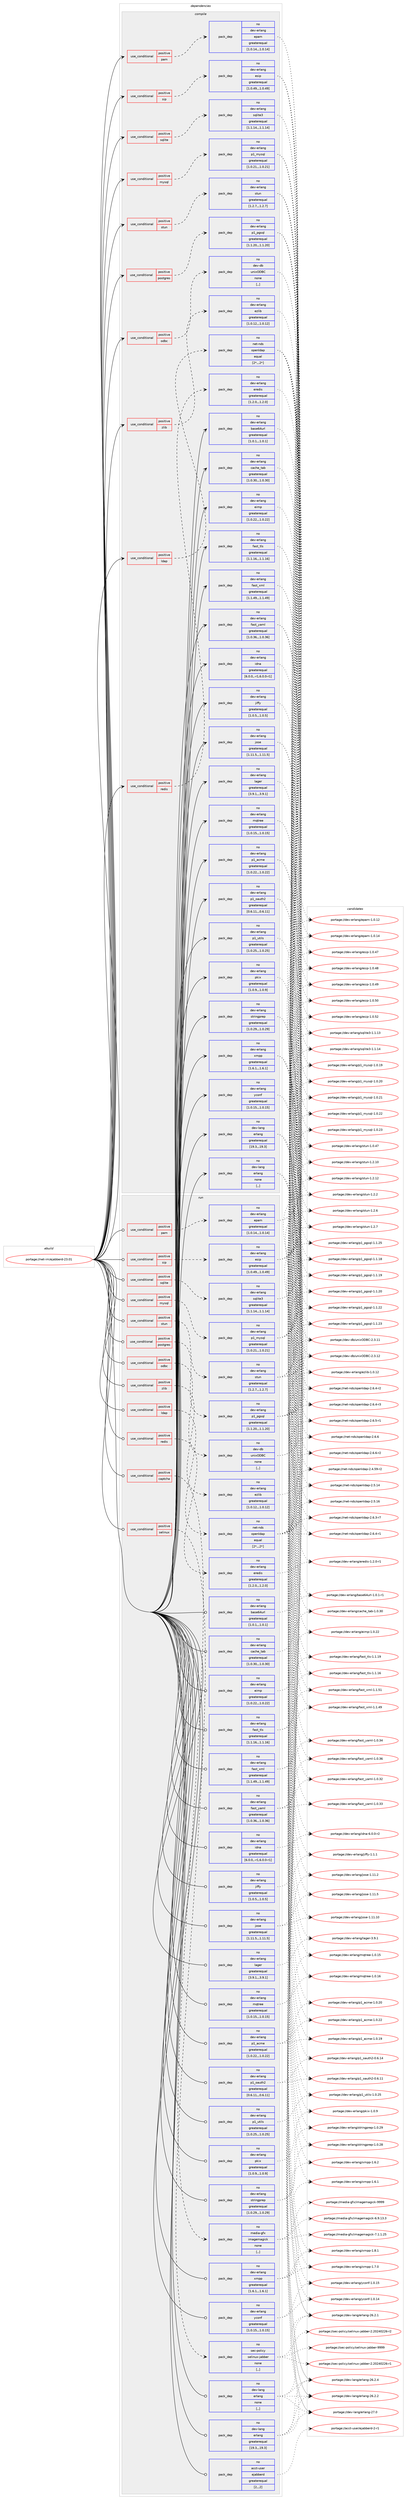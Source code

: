 digraph prolog {

# *************
# Graph options
# *************

newrank=true;
concentrate=true;
compound=true;
graph [rankdir=LR,fontname=Helvetica,fontsize=10,ranksep=1.5];#, ranksep=2.5, nodesep=0.2];
edge  [arrowhead=vee];
node  [fontname=Helvetica,fontsize=10];

# **********
# The ebuild
# **********

subgraph cluster_leftcol {
color=gray;
rank=same;
label=<<i>ebuild</i>>;
id [label="portage://net-im/ejabberd-23.01", color=red, width=4, href="../net-im/ejabberd-23.01.svg"];
}

# ****************
# The dependencies
# ****************

subgraph cluster_midcol {
color=gray;
label=<<i>dependencies</i>>;
subgraph cluster_compile {
fillcolor="#eeeeee";
style=filled;
label=<<i>compile</i>>;
subgraph cond89000 {
dependency342463 [label=<<TABLE BORDER="0" CELLBORDER="1" CELLSPACING="0" CELLPADDING="4"><TR><TD ROWSPAN="3" CELLPADDING="10">use_conditional</TD></TR><TR><TD>positive</TD></TR><TR><TD>ldap</TD></TR></TABLE>>, shape=none, color=red];
subgraph pack250919 {
dependency342464 [label=<<TABLE BORDER="0" CELLBORDER="1" CELLSPACING="0" CELLPADDING="4" WIDTH="220"><TR><TD ROWSPAN="6" CELLPADDING="30">pack_dep</TD></TR><TR><TD WIDTH="110">no</TD></TR><TR><TD>net-nds</TD></TR><TR><TD>openldap</TD></TR><TR><TD>equal</TD></TR><TR><TD>[2*,,,2*]</TD></TR></TABLE>>, shape=none, color=blue];
}
dependency342463:e -> dependency342464:w [weight=20,style="dashed",arrowhead="vee"];
}
id:e -> dependency342463:w [weight=20,style="solid",arrowhead="vee"];
subgraph cond89001 {
dependency342465 [label=<<TABLE BORDER="0" CELLBORDER="1" CELLSPACING="0" CELLPADDING="4"><TR><TD ROWSPAN="3" CELLPADDING="10">use_conditional</TD></TR><TR><TD>positive</TD></TR><TR><TD>mysql</TD></TR></TABLE>>, shape=none, color=red];
subgraph pack250920 {
dependency342466 [label=<<TABLE BORDER="0" CELLBORDER="1" CELLSPACING="0" CELLPADDING="4" WIDTH="220"><TR><TD ROWSPAN="6" CELLPADDING="30">pack_dep</TD></TR><TR><TD WIDTH="110">no</TD></TR><TR><TD>dev-erlang</TD></TR><TR><TD>p1_mysql</TD></TR><TR><TD>greaterequal</TD></TR><TR><TD>[1.0.21,,,1.0.21]</TD></TR></TABLE>>, shape=none, color=blue];
}
dependency342465:e -> dependency342466:w [weight=20,style="dashed",arrowhead="vee"];
}
id:e -> dependency342465:w [weight=20,style="solid",arrowhead="vee"];
subgraph cond89002 {
dependency342467 [label=<<TABLE BORDER="0" CELLBORDER="1" CELLSPACING="0" CELLPADDING="4"><TR><TD ROWSPAN="3" CELLPADDING="10">use_conditional</TD></TR><TR><TD>positive</TD></TR><TR><TD>odbc</TD></TR></TABLE>>, shape=none, color=red];
subgraph pack250921 {
dependency342468 [label=<<TABLE BORDER="0" CELLBORDER="1" CELLSPACING="0" CELLPADDING="4" WIDTH="220"><TR><TD ROWSPAN="6" CELLPADDING="30">pack_dep</TD></TR><TR><TD WIDTH="110">no</TD></TR><TR><TD>dev-db</TD></TR><TR><TD>unixODBC</TD></TR><TR><TD>none</TD></TR><TR><TD>[,,]</TD></TR></TABLE>>, shape=none, color=blue];
}
dependency342467:e -> dependency342468:w [weight=20,style="dashed",arrowhead="vee"];
}
id:e -> dependency342467:w [weight=20,style="solid",arrowhead="vee"];
subgraph cond89003 {
dependency342469 [label=<<TABLE BORDER="0" CELLBORDER="1" CELLSPACING="0" CELLPADDING="4"><TR><TD ROWSPAN="3" CELLPADDING="10">use_conditional</TD></TR><TR><TD>positive</TD></TR><TR><TD>pam</TD></TR></TABLE>>, shape=none, color=red];
subgraph pack250922 {
dependency342470 [label=<<TABLE BORDER="0" CELLBORDER="1" CELLSPACING="0" CELLPADDING="4" WIDTH="220"><TR><TD ROWSPAN="6" CELLPADDING="30">pack_dep</TD></TR><TR><TD WIDTH="110">no</TD></TR><TR><TD>dev-erlang</TD></TR><TR><TD>epam</TD></TR><TR><TD>greaterequal</TD></TR><TR><TD>[1.0.14,,,1.0.14]</TD></TR></TABLE>>, shape=none, color=blue];
}
dependency342469:e -> dependency342470:w [weight=20,style="dashed",arrowhead="vee"];
}
id:e -> dependency342469:w [weight=20,style="solid",arrowhead="vee"];
subgraph cond89004 {
dependency342471 [label=<<TABLE BORDER="0" CELLBORDER="1" CELLSPACING="0" CELLPADDING="4"><TR><TD ROWSPAN="3" CELLPADDING="10">use_conditional</TD></TR><TR><TD>positive</TD></TR><TR><TD>postgres</TD></TR></TABLE>>, shape=none, color=red];
subgraph pack250923 {
dependency342472 [label=<<TABLE BORDER="0" CELLBORDER="1" CELLSPACING="0" CELLPADDING="4" WIDTH="220"><TR><TD ROWSPAN="6" CELLPADDING="30">pack_dep</TD></TR><TR><TD WIDTH="110">no</TD></TR><TR><TD>dev-erlang</TD></TR><TR><TD>p1_pgsql</TD></TR><TR><TD>greaterequal</TD></TR><TR><TD>[1.1.20,,,1.1.20]</TD></TR></TABLE>>, shape=none, color=blue];
}
dependency342471:e -> dependency342472:w [weight=20,style="dashed",arrowhead="vee"];
}
id:e -> dependency342471:w [weight=20,style="solid",arrowhead="vee"];
subgraph cond89005 {
dependency342473 [label=<<TABLE BORDER="0" CELLBORDER="1" CELLSPACING="0" CELLPADDING="4"><TR><TD ROWSPAN="3" CELLPADDING="10">use_conditional</TD></TR><TR><TD>positive</TD></TR><TR><TD>redis</TD></TR></TABLE>>, shape=none, color=red];
subgraph pack250924 {
dependency342474 [label=<<TABLE BORDER="0" CELLBORDER="1" CELLSPACING="0" CELLPADDING="4" WIDTH="220"><TR><TD ROWSPAN="6" CELLPADDING="30">pack_dep</TD></TR><TR><TD WIDTH="110">no</TD></TR><TR><TD>dev-erlang</TD></TR><TR><TD>eredis</TD></TR><TR><TD>greaterequal</TD></TR><TR><TD>[1.2.0,,,1.2.0]</TD></TR></TABLE>>, shape=none, color=blue];
}
dependency342473:e -> dependency342474:w [weight=20,style="dashed",arrowhead="vee"];
}
id:e -> dependency342473:w [weight=20,style="solid",arrowhead="vee"];
subgraph cond89006 {
dependency342475 [label=<<TABLE BORDER="0" CELLBORDER="1" CELLSPACING="0" CELLPADDING="4"><TR><TD ROWSPAN="3" CELLPADDING="10">use_conditional</TD></TR><TR><TD>positive</TD></TR><TR><TD>sip</TD></TR></TABLE>>, shape=none, color=red];
subgraph pack250925 {
dependency342476 [label=<<TABLE BORDER="0" CELLBORDER="1" CELLSPACING="0" CELLPADDING="4" WIDTH="220"><TR><TD ROWSPAN="6" CELLPADDING="30">pack_dep</TD></TR><TR><TD WIDTH="110">no</TD></TR><TR><TD>dev-erlang</TD></TR><TR><TD>esip</TD></TR><TR><TD>greaterequal</TD></TR><TR><TD>[1.0.49,,,1.0.49]</TD></TR></TABLE>>, shape=none, color=blue];
}
dependency342475:e -> dependency342476:w [weight=20,style="dashed",arrowhead="vee"];
}
id:e -> dependency342475:w [weight=20,style="solid",arrowhead="vee"];
subgraph cond89007 {
dependency342477 [label=<<TABLE BORDER="0" CELLBORDER="1" CELLSPACING="0" CELLPADDING="4"><TR><TD ROWSPAN="3" CELLPADDING="10">use_conditional</TD></TR><TR><TD>positive</TD></TR><TR><TD>sqlite</TD></TR></TABLE>>, shape=none, color=red];
subgraph pack250926 {
dependency342478 [label=<<TABLE BORDER="0" CELLBORDER="1" CELLSPACING="0" CELLPADDING="4" WIDTH="220"><TR><TD ROWSPAN="6" CELLPADDING="30">pack_dep</TD></TR><TR><TD WIDTH="110">no</TD></TR><TR><TD>dev-erlang</TD></TR><TR><TD>sqlite3</TD></TR><TR><TD>greaterequal</TD></TR><TR><TD>[1.1.14,,,1.1.14]</TD></TR></TABLE>>, shape=none, color=blue];
}
dependency342477:e -> dependency342478:w [weight=20,style="dashed",arrowhead="vee"];
}
id:e -> dependency342477:w [weight=20,style="solid",arrowhead="vee"];
subgraph cond89008 {
dependency342479 [label=<<TABLE BORDER="0" CELLBORDER="1" CELLSPACING="0" CELLPADDING="4"><TR><TD ROWSPAN="3" CELLPADDING="10">use_conditional</TD></TR><TR><TD>positive</TD></TR><TR><TD>stun</TD></TR></TABLE>>, shape=none, color=red];
subgraph pack250927 {
dependency342480 [label=<<TABLE BORDER="0" CELLBORDER="1" CELLSPACING="0" CELLPADDING="4" WIDTH="220"><TR><TD ROWSPAN="6" CELLPADDING="30">pack_dep</TD></TR><TR><TD WIDTH="110">no</TD></TR><TR><TD>dev-erlang</TD></TR><TR><TD>stun</TD></TR><TR><TD>greaterequal</TD></TR><TR><TD>[1.2.7,,,1.2.7]</TD></TR></TABLE>>, shape=none, color=blue];
}
dependency342479:e -> dependency342480:w [weight=20,style="dashed",arrowhead="vee"];
}
id:e -> dependency342479:w [weight=20,style="solid",arrowhead="vee"];
subgraph cond89009 {
dependency342481 [label=<<TABLE BORDER="0" CELLBORDER="1" CELLSPACING="0" CELLPADDING="4"><TR><TD ROWSPAN="3" CELLPADDING="10">use_conditional</TD></TR><TR><TD>positive</TD></TR><TR><TD>zlib</TD></TR></TABLE>>, shape=none, color=red];
subgraph pack250928 {
dependency342482 [label=<<TABLE BORDER="0" CELLBORDER="1" CELLSPACING="0" CELLPADDING="4" WIDTH="220"><TR><TD ROWSPAN="6" CELLPADDING="30">pack_dep</TD></TR><TR><TD WIDTH="110">no</TD></TR><TR><TD>dev-erlang</TD></TR><TR><TD>ezlib</TD></TR><TR><TD>greaterequal</TD></TR><TR><TD>[1.0.12,,,1.0.12]</TD></TR></TABLE>>, shape=none, color=blue];
}
dependency342481:e -> dependency342482:w [weight=20,style="dashed",arrowhead="vee"];
}
id:e -> dependency342481:w [weight=20,style="solid",arrowhead="vee"];
subgraph pack250929 {
dependency342483 [label=<<TABLE BORDER="0" CELLBORDER="1" CELLSPACING="0" CELLPADDING="4" WIDTH="220"><TR><TD ROWSPAN="6" CELLPADDING="30">pack_dep</TD></TR><TR><TD WIDTH="110">no</TD></TR><TR><TD>dev-erlang</TD></TR><TR><TD>base64url</TD></TR><TR><TD>greaterequal</TD></TR><TR><TD>[1.0.1,,,1.0.1]</TD></TR></TABLE>>, shape=none, color=blue];
}
id:e -> dependency342483:w [weight=20,style="solid",arrowhead="vee"];
subgraph pack250930 {
dependency342484 [label=<<TABLE BORDER="0" CELLBORDER="1" CELLSPACING="0" CELLPADDING="4" WIDTH="220"><TR><TD ROWSPAN="6" CELLPADDING="30">pack_dep</TD></TR><TR><TD WIDTH="110">no</TD></TR><TR><TD>dev-erlang</TD></TR><TR><TD>cache_tab</TD></TR><TR><TD>greaterequal</TD></TR><TR><TD>[1.0.30,,,1.0.30]</TD></TR></TABLE>>, shape=none, color=blue];
}
id:e -> dependency342484:w [weight=20,style="solid",arrowhead="vee"];
subgraph pack250931 {
dependency342485 [label=<<TABLE BORDER="0" CELLBORDER="1" CELLSPACING="0" CELLPADDING="4" WIDTH="220"><TR><TD ROWSPAN="6" CELLPADDING="30">pack_dep</TD></TR><TR><TD WIDTH="110">no</TD></TR><TR><TD>dev-erlang</TD></TR><TR><TD>eimp</TD></TR><TR><TD>greaterequal</TD></TR><TR><TD>[1.0.22,,,1.0.22]</TD></TR></TABLE>>, shape=none, color=blue];
}
id:e -> dependency342485:w [weight=20,style="solid",arrowhead="vee"];
subgraph pack250932 {
dependency342486 [label=<<TABLE BORDER="0" CELLBORDER="1" CELLSPACING="0" CELLPADDING="4" WIDTH="220"><TR><TD ROWSPAN="6" CELLPADDING="30">pack_dep</TD></TR><TR><TD WIDTH="110">no</TD></TR><TR><TD>dev-erlang</TD></TR><TR><TD>fast_tls</TD></TR><TR><TD>greaterequal</TD></TR><TR><TD>[1.1.16,,,1.1.16]</TD></TR></TABLE>>, shape=none, color=blue];
}
id:e -> dependency342486:w [weight=20,style="solid",arrowhead="vee"];
subgraph pack250933 {
dependency342487 [label=<<TABLE BORDER="0" CELLBORDER="1" CELLSPACING="0" CELLPADDING="4" WIDTH="220"><TR><TD ROWSPAN="6" CELLPADDING="30">pack_dep</TD></TR><TR><TD WIDTH="110">no</TD></TR><TR><TD>dev-erlang</TD></TR><TR><TD>fast_xml</TD></TR><TR><TD>greaterequal</TD></TR><TR><TD>[1.1.49,,,1.1.49]</TD></TR></TABLE>>, shape=none, color=blue];
}
id:e -> dependency342487:w [weight=20,style="solid",arrowhead="vee"];
subgraph pack250934 {
dependency342488 [label=<<TABLE BORDER="0" CELLBORDER="1" CELLSPACING="0" CELLPADDING="4" WIDTH="220"><TR><TD ROWSPAN="6" CELLPADDING="30">pack_dep</TD></TR><TR><TD WIDTH="110">no</TD></TR><TR><TD>dev-erlang</TD></TR><TR><TD>fast_yaml</TD></TR><TR><TD>greaterequal</TD></TR><TR><TD>[1.0.36,,,1.0.36]</TD></TR></TABLE>>, shape=none, color=blue];
}
id:e -> dependency342488:w [weight=20,style="solid",arrowhead="vee"];
subgraph pack250935 {
dependency342489 [label=<<TABLE BORDER="0" CELLBORDER="1" CELLSPACING="0" CELLPADDING="4" WIDTH="220"><TR><TD ROWSPAN="6" CELLPADDING="30">pack_dep</TD></TR><TR><TD WIDTH="110">no</TD></TR><TR><TD>dev-erlang</TD></TR><TR><TD>idna</TD></TR><TR><TD>greaterequal</TD></TR><TR><TD>[6.0.0,,-r1,6.0.0-r1]</TD></TR></TABLE>>, shape=none, color=blue];
}
id:e -> dependency342489:w [weight=20,style="solid",arrowhead="vee"];
subgraph pack250936 {
dependency342490 [label=<<TABLE BORDER="0" CELLBORDER="1" CELLSPACING="0" CELLPADDING="4" WIDTH="220"><TR><TD ROWSPAN="6" CELLPADDING="30">pack_dep</TD></TR><TR><TD WIDTH="110">no</TD></TR><TR><TD>dev-erlang</TD></TR><TR><TD>jiffy</TD></TR><TR><TD>greaterequal</TD></TR><TR><TD>[1.0.5,,,1.0.5]</TD></TR></TABLE>>, shape=none, color=blue];
}
id:e -> dependency342490:w [weight=20,style="solid",arrowhead="vee"];
subgraph pack250937 {
dependency342491 [label=<<TABLE BORDER="0" CELLBORDER="1" CELLSPACING="0" CELLPADDING="4" WIDTH="220"><TR><TD ROWSPAN="6" CELLPADDING="30">pack_dep</TD></TR><TR><TD WIDTH="110">no</TD></TR><TR><TD>dev-erlang</TD></TR><TR><TD>jose</TD></TR><TR><TD>greaterequal</TD></TR><TR><TD>[1.11.5,,,1.11.5]</TD></TR></TABLE>>, shape=none, color=blue];
}
id:e -> dependency342491:w [weight=20,style="solid",arrowhead="vee"];
subgraph pack250938 {
dependency342492 [label=<<TABLE BORDER="0" CELLBORDER="1" CELLSPACING="0" CELLPADDING="4" WIDTH="220"><TR><TD ROWSPAN="6" CELLPADDING="30">pack_dep</TD></TR><TR><TD WIDTH="110">no</TD></TR><TR><TD>dev-erlang</TD></TR><TR><TD>lager</TD></TR><TR><TD>greaterequal</TD></TR><TR><TD>[3.9.1,,,3.9.1]</TD></TR></TABLE>>, shape=none, color=blue];
}
id:e -> dependency342492:w [weight=20,style="solid",arrowhead="vee"];
subgraph pack250939 {
dependency342493 [label=<<TABLE BORDER="0" CELLBORDER="1" CELLSPACING="0" CELLPADDING="4" WIDTH="220"><TR><TD ROWSPAN="6" CELLPADDING="30">pack_dep</TD></TR><TR><TD WIDTH="110">no</TD></TR><TR><TD>dev-erlang</TD></TR><TR><TD>mqtree</TD></TR><TR><TD>greaterequal</TD></TR><TR><TD>[1.0.15,,,1.0.15]</TD></TR></TABLE>>, shape=none, color=blue];
}
id:e -> dependency342493:w [weight=20,style="solid",arrowhead="vee"];
subgraph pack250940 {
dependency342494 [label=<<TABLE BORDER="0" CELLBORDER="1" CELLSPACING="0" CELLPADDING="4" WIDTH="220"><TR><TD ROWSPAN="6" CELLPADDING="30">pack_dep</TD></TR><TR><TD WIDTH="110">no</TD></TR><TR><TD>dev-erlang</TD></TR><TR><TD>p1_acme</TD></TR><TR><TD>greaterequal</TD></TR><TR><TD>[1.0.22,,,1.0.22]</TD></TR></TABLE>>, shape=none, color=blue];
}
id:e -> dependency342494:w [weight=20,style="solid",arrowhead="vee"];
subgraph pack250941 {
dependency342495 [label=<<TABLE BORDER="0" CELLBORDER="1" CELLSPACING="0" CELLPADDING="4" WIDTH="220"><TR><TD ROWSPAN="6" CELLPADDING="30">pack_dep</TD></TR><TR><TD WIDTH="110">no</TD></TR><TR><TD>dev-erlang</TD></TR><TR><TD>p1_oauth2</TD></TR><TR><TD>greaterequal</TD></TR><TR><TD>[0.6.11,,,0.6.11]</TD></TR></TABLE>>, shape=none, color=blue];
}
id:e -> dependency342495:w [weight=20,style="solid",arrowhead="vee"];
subgraph pack250942 {
dependency342496 [label=<<TABLE BORDER="0" CELLBORDER="1" CELLSPACING="0" CELLPADDING="4" WIDTH="220"><TR><TD ROWSPAN="6" CELLPADDING="30">pack_dep</TD></TR><TR><TD WIDTH="110">no</TD></TR><TR><TD>dev-erlang</TD></TR><TR><TD>p1_utils</TD></TR><TR><TD>greaterequal</TD></TR><TR><TD>[1.0.25,,,1.0.25]</TD></TR></TABLE>>, shape=none, color=blue];
}
id:e -> dependency342496:w [weight=20,style="solid",arrowhead="vee"];
subgraph pack250943 {
dependency342497 [label=<<TABLE BORDER="0" CELLBORDER="1" CELLSPACING="0" CELLPADDING="4" WIDTH="220"><TR><TD ROWSPAN="6" CELLPADDING="30">pack_dep</TD></TR><TR><TD WIDTH="110">no</TD></TR><TR><TD>dev-erlang</TD></TR><TR><TD>pkix</TD></TR><TR><TD>greaterequal</TD></TR><TR><TD>[1.0.9,,,1.0.9]</TD></TR></TABLE>>, shape=none, color=blue];
}
id:e -> dependency342497:w [weight=20,style="solid",arrowhead="vee"];
subgraph pack250944 {
dependency342498 [label=<<TABLE BORDER="0" CELLBORDER="1" CELLSPACING="0" CELLPADDING="4" WIDTH="220"><TR><TD ROWSPAN="6" CELLPADDING="30">pack_dep</TD></TR><TR><TD WIDTH="110">no</TD></TR><TR><TD>dev-erlang</TD></TR><TR><TD>stringprep</TD></TR><TR><TD>greaterequal</TD></TR><TR><TD>[1.0.29,,,1.0.29]</TD></TR></TABLE>>, shape=none, color=blue];
}
id:e -> dependency342498:w [weight=20,style="solid",arrowhead="vee"];
subgraph pack250945 {
dependency342499 [label=<<TABLE BORDER="0" CELLBORDER="1" CELLSPACING="0" CELLPADDING="4" WIDTH="220"><TR><TD ROWSPAN="6" CELLPADDING="30">pack_dep</TD></TR><TR><TD WIDTH="110">no</TD></TR><TR><TD>dev-erlang</TD></TR><TR><TD>xmpp</TD></TR><TR><TD>greaterequal</TD></TR><TR><TD>[1.6.1,,,1.6.1]</TD></TR></TABLE>>, shape=none, color=blue];
}
id:e -> dependency342499:w [weight=20,style="solid",arrowhead="vee"];
subgraph pack250946 {
dependency342500 [label=<<TABLE BORDER="0" CELLBORDER="1" CELLSPACING="0" CELLPADDING="4" WIDTH="220"><TR><TD ROWSPAN="6" CELLPADDING="30">pack_dep</TD></TR><TR><TD WIDTH="110">no</TD></TR><TR><TD>dev-erlang</TD></TR><TR><TD>yconf</TD></TR><TR><TD>greaterequal</TD></TR><TR><TD>[1.0.15,,,1.0.15]</TD></TR></TABLE>>, shape=none, color=blue];
}
id:e -> dependency342500:w [weight=20,style="solid",arrowhead="vee"];
subgraph pack250947 {
dependency342501 [label=<<TABLE BORDER="0" CELLBORDER="1" CELLSPACING="0" CELLPADDING="4" WIDTH="220"><TR><TD ROWSPAN="6" CELLPADDING="30">pack_dep</TD></TR><TR><TD WIDTH="110">no</TD></TR><TR><TD>dev-lang</TD></TR><TR><TD>erlang</TD></TR><TR><TD>greaterequal</TD></TR><TR><TD>[19.3,,,19.3]</TD></TR></TABLE>>, shape=none, color=blue];
}
id:e -> dependency342501:w [weight=20,style="solid",arrowhead="vee"];
subgraph pack250948 {
dependency342502 [label=<<TABLE BORDER="0" CELLBORDER="1" CELLSPACING="0" CELLPADDING="4" WIDTH="220"><TR><TD ROWSPAN="6" CELLPADDING="30">pack_dep</TD></TR><TR><TD WIDTH="110">no</TD></TR><TR><TD>dev-lang</TD></TR><TR><TD>erlang</TD></TR><TR><TD>none</TD></TR><TR><TD>[,,]</TD></TR></TABLE>>, shape=none, color=blue];
}
id:e -> dependency342502:w [weight=20,style="solid",arrowhead="vee"];
}
subgraph cluster_compileandrun {
fillcolor="#eeeeee";
style=filled;
label=<<i>compile and run</i>>;
}
subgraph cluster_run {
fillcolor="#eeeeee";
style=filled;
label=<<i>run</i>>;
subgraph cond89010 {
dependency342503 [label=<<TABLE BORDER="0" CELLBORDER="1" CELLSPACING="0" CELLPADDING="4"><TR><TD ROWSPAN="3" CELLPADDING="10">use_conditional</TD></TR><TR><TD>positive</TD></TR><TR><TD>captcha</TD></TR></TABLE>>, shape=none, color=red];
subgraph pack250949 {
dependency342504 [label=<<TABLE BORDER="0" CELLBORDER="1" CELLSPACING="0" CELLPADDING="4" WIDTH="220"><TR><TD ROWSPAN="6" CELLPADDING="30">pack_dep</TD></TR><TR><TD WIDTH="110">no</TD></TR><TR><TD>media-gfx</TD></TR><TR><TD>imagemagick</TD></TR><TR><TD>none</TD></TR><TR><TD>[,,]</TD></TR></TABLE>>, shape=none, color=blue];
}
dependency342503:e -> dependency342504:w [weight=20,style="dashed",arrowhead="vee"];
}
id:e -> dependency342503:w [weight=20,style="solid",arrowhead="odot"];
subgraph cond89011 {
dependency342505 [label=<<TABLE BORDER="0" CELLBORDER="1" CELLSPACING="0" CELLPADDING="4"><TR><TD ROWSPAN="3" CELLPADDING="10">use_conditional</TD></TR><TR><TD>positive</TD></TR><TR><TD>ldap</TD></TR></TABLE>>, shape=none, color=red];
subgraph pack250950 {
dependency342506 [label=<<TABLE BORDER="0" CELLBORDER="1" CELLSPACING="0" CELLPADDING="4" WIDTH="220"><TR><TD ROWSPAN="6" CELLPADDING="30">pack_dep</TD></TR><TR><TD WIDTH="110">no</TD></TR><TR><TD>net-nds</TD></TR><TR><TD>openldap</TD></TR><TR><TD>equal</TD></TR><TR><TD>[2*,,,2*]</TD></TR></TABLE>>, shape=none, color=blue];
}
dependency342505:e -> dependency342506:w [weight=20,style="dashed",arrowhead="vee"];
}
id:e -> dependency342505:w [weight=20,style="solid",arrowhead="odot"];
subgraph cond89012 {
dependency342507 [label=<<TABLE BORDER="0" CELLBORDER="1" CELLSPACING="0" CELLPADDING="4"><TR><TD ROWSPAN="3" CELLPADDING="10">use_conditional</TD></TR><TR><TD>positive</TD></TR><TR><TD>mysql</TD></TR></TABLE>>, shape=none, color=red];
subgraph pack250951 {
dependency342508 [label=<<TABLE BORDER="0" CELLBORDER="1" CELLSPACING="0" CELLPADDING="4" WIDTH="220"><TR><TD ROWSPAN="6" CELLPADDING="30">pack_dep</TD></TR><TR><TD WIDTH="110">no</TD></TR><TR><TD>dev-erlang</TD></TR><TR><TD>p1_mysql</TD></TR><TR><TD>greaterequal</TD></TR><TR><TD>[1.0.21,,,1.0.21]</TD></TR></TABLE>>, shape=none, color=blue];
}
dependency342507:e -> dependency342508:w [weight=20,style="dashed",arrowhead="vee"];
}
id:e -> dependency342507:w [weight=20,style="solid",arrowhead="odot"];
subgraph cond89013 {
dependency342509 [label=<<TABLE BORDER="0" CELLBORDER="1" CELLSPACING="0" CELLPADDING="4"><TR><TD ROWSPAN="3" CELLPADDING="10">use_conditional</TD></TR><TR><TD>positive</TD></TR><TR><TD>odbc</TD></TR></TABLE>>, shape=none, color=red];
subgraph pack250952 {
dependency342510 [label=<<TABLE BORDER="0" CELLBORDER="1" CELLSPACING="0" CELLPADDING="4" WIDTH="220"><TR><TD ROWSPAN="6" CELLPADDING="30">pack_dep</TD></TR><TR><TD WIDTH="110">no</TD></TR><TR><TD>dev-db</TD></TR><TR><TD>unixODBC</TD></TR><TR><TD>none</TD></TR><TR><TD>[,,]</TD></TR></TABLE>>, shape=none, color=blue];
}
dependency342509:e -> dependency342510:w [weight=20,style="dashed",arrowhead="vee"];
}
id:e -> dependency342509:w [weight=20,style="solid",arrowhead="odot"];
subgraph cond89014 {
dependency342511 [label=<<TABLE BORDER="0" CELLBORDER="1" CELLSPACING="0" CELLPADDING="4"><TR><TD ROWSPAN="3" CELLPADDING="10">use_conditional</TD></TR><TR><TD>positive</TD></TR><TR><TD>pam</TD></TR></TABLE>>, shape=none, color=red];
subgraph pack250953 {
dependency342512 [label=<<TABLE BORDER="0" CELLBORDER="1" CELLSPACING="0" CELLPADDING="4" WIDTH="220"><TR><TD ROWSPAN="6" CELLPADDING="30">pack_dep</TD></TR><TR><TD WIDTH="110">no</TD></TR><TR><TD>dev-erlang</TD></TR><TR><TD>epam</TD></TR><TR><TD>greaterequal</TD></TR><TR><TD>[1.0.14,,,1.0.14]</TD></TR></TABLE>>, shape=none, color=blue];
}
dependency342511:e -> dependency342512:w [weight=20,style="dashed",arrowhead="vee"];
}
id:e -> dependency342511:w [weight=20,style="solid",arrowhead="odot"];
subgraph cond89015 {
dependency342513 [label=<<TABLE BORDER="0" CELLBORDER="1" CELLSPACING="0" CELLPADDING="4"><TR><TD ROWSPAN="3" CELLPADDING="10">use_conditional</TD></TR><TR><TD>positive</TD></TR><TR><TD>postgres</TD></TR></TABLE>>, shape=none, color=red];
subgraph pack250954 {
dependency342514 [label=<<TABLE BORDER="0" CELLBORDER="1" CELLSPACING="0" CELLPADDING="4" WIDTH="220"><TR><TD ROWSPAN="6" CELLPADDING="30">pack_dep</TD></TR><TR><TD WIDTH="110">no</TD></TR><TR><TD>dev-erlang</TD></TR><TR><TD>p1_pgsql</TD></TR><TR><TD>greaterequal</TD></TR><TR><TD>[1.1.20,,,1.1.20]</TD></TR></TABLE>>, shape=none, color=blue];
}
dependency342513:e -> dependency342514:w [weight=20,style="dashed",arrowhead="vee"];
}
id:e -> dependency342513:w [weight=20,style="solid",arrowhead="odot"];
subgraph cond89016 {
dependency342515 [label=<<TABLE BORDER="0" CELLBORDER="1" CELLSPACING="0" CELLPADDING="4"><TR><TD ROWSPAN="3" CELLPADDING="10">use_conditional</TD></TR><TR><TD>positive</TD></TR><TR><TD>redis</TD></TR></TABLE>>, shape=none, color=red];
subgraph pack250955 {
dependency342516 [label=<<TABLE BORDER="0" CELLBORDER="1" CELLSPACING="0" CELLPADDING="4" WIDTH="220"><TR><TD ROWSPAN="6" CELLPADDING="30">pack_dep</TD></TR><TR><TD WIDTH="110">no</TD></TR><TR><TD>dev-erlang</TD></TR><TR><TD>eredis</TD></TR><TR><TD>greaterequal</TD></TR><TR><TD>[1.2.0,,,1.2.0]</TD></TR></TABLE>>, shape=none, color=blue];
}
dependency342515:e -> dependency342516:w [weight=20,style="dashed",arrowhead="vee"];
}
id:e -> dependency342515:w [weight=20,style="solid",arrowhead="odot"];
subgraph cond89017 {
dependency342517 [label=<<TABLE BORDER="0" CELLBORDER="1" CELLSPACING="0" CELLPADDING="4"><TR><TD ROWSPAN="3" CELLPADDING="10">use_conditional</TD></TR><TR><TD>positive</TD></TR><TR><TD>selinux</TD></TR></TABLE>>, shape=none, color=red];
subgraph pack250956 {
dependency342518 [label=<<TABLE BORDER="0" CELLBORDER="1" CELLSPACING="0" CELLPADDING="4" WIDTH="220"><TR><TD ROWSPAN="6" CELLPADDING="30">pack_dep</TD></TR><TR><TD WIDTH="110">no</TD></TR><TR><TD>sec-policy</TD></TR><TR><TD>selinux-jabber</TD></TR><TR><TD>none</TD></TR><TR><TD>[,,]</TD></TR></TABLE>>, shape=none, color=blue];
}
dependency342517:e -> dependency342518:w [weight=20,style="dashed",arrowhead="vee"];
}
id:e -> dependency342517:w [weight=20,style="solid",arrowhead="odot"];
subgraph cond89018 {
dependency342519 [label=<<TABLE BORDER="0" CELLBORDER="1" CELLSPACING="0" CELLPADDING="4"><TR><TD ROWSPAN="3" CELLPADDING="10">use_conditional</TD></TR><TR><TD>positive</TD></TR><TR><TD>sip</TD></TR></TABLE>>, shape=none, color=red];
subgraph pack250957 {
dependency342520 [label=<<TABLE BORDER="0" CELLBORDER="1" CELLSPACING="0" CELLPADDING="4" WIDTH="220"><TR><TD ROWSPAN="6" CELLPADDING="30">pack_dep</TD></TR><TR><TD WIDTH="110">no</TD></TR><TR><TD>dev-erlang</TD></TR><TR><TD>esip</TD></TR><TR><TD>greaterequal</TD></TR><TR><TD>[1.0.49,,,1.0.49]</TD></TR></TABLE>>, shape=none, color=blue];
}
dependency342519:e -> dependency342520:w [weight=20,style="dashed",arrowhead="vee"];
}
id:e -> dependency342519:w [weight=20,style="solid",arrowhead="odot"];
subgraph cond89019 {
dependency342521 [label=<<TABLE BORDER="0" CELLBORDER="1" CELLSPACING="0" CELLPADDING="4"><TR><TD ROWSPAN="3" CELLPADDING="10">use_conditional</TD></TR><TR><TD>positive</TD></TR><TR><TD>sqlite</TD></TR></TABLE>>, shape=none, color=red];
subgraph pack250958 {
dependency342522 [label=<<TABLE BORDER="0" CELLBORDER="1" CELLSPACING="0" CELLPADDING="4" WIDTH="220"><TR><TD ROWSPAN="6" CELLPADDING="30">pack_dep</TD></TR><TR><TD WIDTH="110">no</TD></TR><TR><TD>dev-erlang</TD></TR><TR><TD>sqlite3</TD></TR><TR><TD>greaterequal</TD></TR><TR><TD>[1.1.14,,,1.1.14]</TD></TR></TABLE>>, shape=none, color=blue];
}
dependency342521:e -> dependency342522:w [weight=20,style="dashed",arrowhead="vee"];
}
id:e -> dependency342521:w [weight=20,style="solid",arrowhead="odot"];
subgraph cond89020 {
dependency342523 [label=<<TABLE BORDER="0" CELLBORDER="1" CELLSPACING="0" CELLPADDING="4"><TR><TD ROWSPAN="3" CELLPADDING="10">use_conditional</TD></TR><TR><TD>positive</TD></TR><TR><TD>stun</TD></TR></TABLE>>, shape=none, color=red];
subgraph pack250959 {
dependency342524 [label=<<TABLE BORDER="0" CELLBORDER="1" CELLSPACING="0" CELLPADDING="4" WIDTH="220"><TR><TD ROWSPAN="6" CELLPADDING="30">pack_dep</TD></TR><TR><TD WIDTH="110">no</TD></TR><TR><TD>dev-erlang</TD></TR><TR><TD>stun</TD></TR><TR><TD>greaterequal</TD></TR><TR><TD>[1.2.7,,,1.2.7]</TD></TR></TABLE>>, shape=none, color=blue];
}
dependency342523:e -> dependency342524:w [weight=20,style="dashed",arrowhead="vee"];
}
id:e -> dependency342523:w [weight=20,style="solid",arrowhead="odot"];
subgraph cond89021 {
dependency342525 [label=<<TABLE BORDER="0" CELLBORDER="1" CELLSPACING="0" CELLPADDING="4"><TR><TD ROWSPAN="3" CELLPADDING="10">use_conditional</TD></TR><TR><TD>positive</TD></TR><TR><TD>zlib</TD></TR></TABLE>>, shape=none, color=red];
subgraph pack250960 {
dependency342526 [label=<<TABLE BORDER="0" CELLBORDER="1" CELLSPACING="0" CELLPADDING="4" WIDTH="220"><TR><TD ROWSPAN="6" CELLPADDING="30">pack_dep</TD></TR><TR><TD WIDTH="110">no</TD></TR><TR><TD>dev-erlang</TD></TR><TR><TD>ezlib</TD></TR><TR><TD>greaterequal</TD></TR><TR><TD>[1.0.12,,,1.0.12]</TD></TR></TABLE>>, shape=none, color=blue];
}
dependency342525:e -> dependency342526:w [weight=20,style="dashed",arrowhead="vee"];
}
id:e -> dependency342525:w [weight=20,style="solid",arrowhead="odot"];
subgraph pack250961 {
dependency342527 [label=<<TABLE BORDER="0" CELLBORDER="1" CELLSPACING="0" CELLPADDING="4" WIDTH="220"><TR><TD ROWSPAN="6" CELLPADDING="30">pack_dep</TD></TR><TR><TD WIDTH="110">no</TD></TR><TR><TD>acct-user</TD></TR><TR><TD>ejabberd</TD></TR><TR><TD>greaterequal</TD></TR><TR><TD>[2,,,2]</TD></TR></TABLE>>, shape=none, color=blue];
}
id:e -> dependency342527:w [weight=20,style="solid",arrowhead="odot"];
subgraph pack250962 {
dependency342528 [label=<<TABLE BORDER="0" CELLBORDER="1" CELLSPACING="0" CELLPADDING="4" WIDTH="220"><TR><TD ROWSPAN="6" CELLPADDING="30">pack_dep</TD></TR><TR><TD WIDTH="110">no</TD></TR><TR><TD>dev-erlang</TD></TR><TR><TD>base64url</TD></TR><TR><TD>greaterequal</TD></TR><TR><TD>[1.0.1,,,1.0.1]</TD></TR></TABLE>>, shape=none, color=blue];
}
id:e -> dependency342528:w [weight=20,style="solid",arrowhead="odot"];
subgraph pack250963 {
dependency342529 [label=<<TABLE BORDER="0" CELLBORDER="1" CELLSPACING="0" CELLPADDING="4" WIDTH="220"><TR><TD ROWSPAN="6" CELLPADDING="30">pack_dep</TD></TR><TR><TD WIDTH="110">no</TD></TR><TR><TD>dev-erlang</TD></TR><TR><TD>cache_tab</TD></TR><TR><TD>greaterequal</TD></TR><TR><TD>[1.0.30,,,1.0.30]</TD></TR></TABLE>>, shape=none, color=blue];
}
id:e -> dependency342529:w [weight=20,style="solid",arrowhead="odot"];
subgraph pack250964 {
dependency342530 [label=<<TABLE BORDER="0" CELLBORDER="1" CELLSPACING="0" CELLPADDING="4" WIDTH="220"><TR><TD ROWSPAN="6" CELLPADDING="30">pack_dep</TD></TR><TR><TD WIDTH="110">no</TD></TR><TR><TD>dev-erlang</TD></TR><TR><TD>eimp</TD></TR><TR><TD>greaterequal</TD></TR><TR><TD>[1.0.22,,,1.0.22]</TD></TR></TABLE>>, shape=none, color=blue];
}
id:e -> dependency342530:w [weight=20,style="solid",arrowhead="odot"];
subgraph pack250965 {
dependency342531 [label=<<TABLE BORDER="0" CELLBORDER="1" CELLSPACING="0" CELLPADDING="4" WIDTH="220"><TR><TD ROWSPAN="6" CELLPADDING="30">pack_dep</TD></TR><TR><TD WIDTH="110">no</TD></TR><TR><TD>dev-erlang</TD></TR><TR><TD>fast_tls</TD></TR><TR><TD>greaterequal</TD></TR><TR><TD>[1.1.16,,,1.1.16]</TD></TR></TABLE>>, shape=none, color=blue];
}
id:e -> dependency342531:w [weight=20,style="solid",arrowhead="odot"];
subgraph pack250966 {
dependency342532 [label=<<TABLE BORDER="0" CELLBORDER="1" CELLSPACING="0" CELLPADDING="4" WIDTH="220"><TR><TD ROWSPAN="6" CELLPADDING="30">pack_dep</TD></TR><TR><TD WIDTH="110">no</TD></TR><TR><TD>dev-erlang</TD></TR><TR><TD>fast_xml</TD></TR><TR><TD>greaterequal</TD></TR><TR><TD>[1.1.49,,,1.1.49]</TD></TR></TABLE>>, shape=none, color=blue];
}
id:e -> dependency342532:w [weight=20,style="solid",arrowhead="odot"];
subgraph pack250967 {
dependency342533 [label=<<TABLE BORDER="0" CELLBORDER="1" CELLSPACING="0" CELLPADDING="4" WIDTH="220"><TR><TD ROWSPAN="6" CELLPADDING="30">pack_dep</TD></TR><TR><TD WIDTH="110">no</TD></TR><TR><TD>dev-erlang</TD></TR><TR><TD>fast_yaml</TD></TR><TR><TD>greaterequal</TD></TR><TR><TD>[1.0.36,,,1.0.36]</TD></TR></TABLE>>, shape=none, color=blue];
}
id:e -> dependency342533:w [weight=20,style="solid",arrowhead="odot"];
subgraph pack250968 {
dependency342534 [label=<<TABLE BORDER="0" CELLBORDER="1" CELLSPACING="0" CELLPADDING="4" WIDTH="220"><TR><TD ROWSPAN="6" CELLPADDING="30">pack_dep</TD></TR><TR><TD WIDTH="110">no</TD></TR><TR><TD>dev-erlang</TD></TR><TR><TD>idna</TD></TR><TR><TD>greaterequal</TD></TR><TR><TD>[6.0.0,,-r1,6.0.0-r1]</TD></TR></TABLE>>, shape=none, color=blue];
}
id:e -> dependency342534:w [weight=20,style="solid",arrowhead="odot"];
subgraph pack250969 {
dependency342535 [label=<<TABLE BORDER="0" CELLBORDER="1" CELLSPACING="0" CELLPADDING="4" WIDTH="220"><TR><TD ROWSPAN="6" CELLPADDING="30">pack_dep</TD></TR><TR><TD WIDTH="110">no</TD></TR><TR><TD>dev-erlang</TD></TR><TR><TD>jiffy</TD></TR><TR><TD>greaterequal</TD></TR><TR><TD>[1.0.5,,,1.0.5]</TD></TR></TABLE>>, shape=none, color=blue];
}
id:e -> dependency342535:w [weight=20,style="solid",arrowhead="odot"];
subgraph pack250970 {
dependency342536 [label=<<TABLE BORDER="0" CELLBORDER="1" CELLSPACING="0" CELLPADDING="4" WIDTH="220"><TR><TD ROWSPAN="6" CELLPADDING="30">pack_dep</TD></TR><TR><TD WIDTH="110">no</TD></TR><TR><TD>dev-erlang</TD></TR><TR><TD>jose</TD></TR><TR><TD>greaterequal</TD></TR><TR><TD>[1.11.5,,,1.11.5]</TD></TR></TABLE>>, shape=none, color=blue];
}
id:e -> dependency342536:w [weight=20,style="solid",arrowhead="odot"];
subgraph pack250971 {
dependency342537 [label=<<TABLE BORDER="0" CELLBORDER="1" CELLSPACING="0" CELLPADDING="4" WIDTH="220"><TR><TD ROWSPAN="6" CELLPADDING="30">pack_dep</TD></TR><TR><TD WIDTH="110">no</TD></TR><TR><TD>dev-erlang</TD></TR><TR><TD>lager</TD></TR><TR><TD>greaterequal</TD></TR><TR><TD>[3.9.1,,,3.9.1]</TD></TR></TABLE>>, shape=none, color=blue];
}
id:e -> dependency342537:w [weight=20,style="solid",arrowhead="odot"];
subgraph pack250972 {
dependency342538 [label=<<TABLE BORDER="0" CELLBORDER="1" CELLSPACING="0" CELLPADDING="4" WIDTH="220"><TR><TD ROWSPAN="6" CELLPADDING="30">pack_dep</TD></TR><TR><TD WIDTH="110">no</TD></TR><TR><TD>dev-erlang</TD></TR><TR><TD>mqtree</TD></TR><TR><TD>greaterequal</TD></TR><TR><TD>[1.0.15,,,1.0.15]</TD></TR></TABLE>>, shape=none, color=blue];
}
id:e -> dependency342538:w [weight=20,style="solid",arrowhead="odot"];
subgraph pack250973 {
dependency342539 [label=<<TABLE BORDER="0" CELLBORDER="1" CELLSPACING="0" CELLPADDING="4" WIDTH="220"><TR><TD ROWSPAN="6" CELLPADDING="30">pack_dep</TD></TR><TR><TD WIDTH="110">no</TD></TR><TR><TD>dev-erlang</TD></TR><TR><TD>p1_acme</TD></TR><TR><TD>greaterequal</TD></TR><TR><TD>[1.0.22,,,1.0.22]</TD></TR></TABLE>>, shape=none, color=blue];
}
id:e -> dependency342539:w [weight=20,style="solid",arrowhead="odot"];
subgraph pack250974 {
dependency342540 [label=<<TABLE BORDER="0" CELLBORDER="1" CELLSPACING="0" CELLPADDING="4" WIDTH="220"><TR><TD ROWSPAN="6" CELLPADDING="30">pack_dep</TD></TR><TR><TD WIDTH="110">no</TD></TR><TR><TD>dev-erlang</TD></TR><TR><TD>p1_oauth2</TD></TR><TR><TD>greaterequal</TD></TR><TR><TD>[0.6.11,,,0.6.11]</TD></TR></TABLE>>, shape=none, color=blue];
}
id:e -> dependency342540:w [weight=20,style="solid",arrowhead="odot"];
subgraph pack250975 {
dependency342541 [label=<<TABLE BORDER="0" CELLBORDER="1" CELLSPACING="0" CELLPADDING="4" WIDTH="220"><TR><TD ROWSPAN="6" CELLPADDING="30">pack_dep</TD></TR><TR><TD WIDTH="110">no</TD></TR><TR><TD>dev-erlang</TD></TR><TR><TD>p1_utils</TD></TR><TR><TD>greaterequal</TD></TR><TR><TD>[1.0.25,,,1.0.25]</TD></TR></TABLE>>, shape=none, color=blue];
}
id:e -> dependency342541:w [weight=20,style="solid",arrowhead="odot"];
subgraph pack250976 {
dependency342542 [label=<<TABLE BORDER="0" CELLBORDER="1" CELLSPACING="0" CELLPADDING="4" WIDTH="220"><TR><TD ROWSPAN="6" CELLPADDING="30">pack_dep</TD></TR><TR><TD WIDTH="110">no</TD></TR><TR><TD>dev-erlang</TD></TR><TR><TD>pkix</TD></TR><TR><TD>greaterequal</TD></TR><TR><TD>[1.0.9,,,1.0.9]</TD></TR></TABLE>>, shape=none, color=blue];
}
id:e -> dependency342542:w [weight=20,style="solid",arrowhead="odot"];
subgraph pack250977 {
dependency342543 [label=<<TABLE BORDER="0" CELLBORDER="1" CELLSPACING="0" CELLPADDING="4" WIDTH="220"><TR><TD ROWSPAN="6" CELLPADDING="30">pack_dep</TD></TR><TR><TD WIDTH="110">no</TD></TR><TR><TD>dev-erlang</TD></TR><TR><TD>stringprep</TD></TR><TR><TD>greaterequal</TD></TR><TR><TD>[1.0.29,,,1.0.29]</TD></TR></TABLE>>, shape=none, color=blue];
}
id:e -> dependency342543:w [weight=20,style="solid",arrowhead="odot"];
subgraph pack250978 {
dependency342544 [label=<<TABLE BORDER="0" CELLBORDER="1" CELLSPACING="0" CELLPADDING="4" WIDTH="220"><TR><TD ROWSPAN="6" CELLPADDING="30">pack_dep</TD></TR><TR><TD WIDTH="110">no</TD></TR><TR><TD>dev-erlang</TD></TR><TR><TD>xmpp</TD></TR><TR><TD>greaterequal</TD></TR><TR><TD>[1.6.1,,,1.6.1]</TD></TR></TABLE>>, shape=none, color=blue];
}
id:e -> dependency342544:w [weight=20,style="solid",arrowhead="odot"];
subgraph pack250979 {
dependency342545 [label=<<TABLE BORDER="0" CELLBORDER="1" CELLSPACING="0" CELLPADDING="4" WIDTH="220"><TR><TD ROWSPAN="6" CELLPADDING="30">pack_dep</TD></TR><TR><TD WIDTH="110">no</TD></TR><TR><TD>dev-erlang</TD></TR><TR><TD>yconf</TD></TR><TR><TD>greaterequal</TD></TR><TR><TD>[1.0.15,,,1.0.15]</TD></TR></TABLE>>, shape=none, color=blue];
}
id:e -> dependency342545:w [weight=20,style="solid",arrowhead="odot"];
subgraph pack250980 {
dependency342546 [label=<<TABLE BORDER="0" CELLBORDER="1" CELLSPACING="0" CELLPADDING="4" WIDTH="220"><TR><TD ROWSPAN="6" CELLPADDING="30">pack_dep</TD></TR><TR><TD WIDTH="110">no</TD></TR><TR><TD>dev-lang</TD></TR><TR><TD>erlang</TD></TR><TR><TD>greaterequal</TD></TR><TR><TD>[19.3,,,19.3]</TD></TR></TABLE>>, shape=none, color=blue];
}
id:e -> dependency342546:w [weight=20,style="solid",arrowhead="odot"];
subgraph pack250981 {
dependency342547 [label=<<TABLE BORDER="0" CELLBORDER="1" CELLSPACING="0" CELLPADDING="4" WIDTH="220"><TR><TD ROWSPAN="6" CELLPADDING="30">pack_dep</TD></TR><TR><TD WIDTH="110">no</TD></TR><TR><TD>dev-lang</TD></TR><TR><TD>erlang</TD></TR><TR><TD>none</TD></TR><TR><TD>[,,]</TD></TR></TABLE>>, shape=none, color=blue];
}
id:e -> dependency342547:w [weight=20,style="solid",arrowhead="odot"];
}
}

# **************
# The candidates
# **************

subgraph cluster_choices {
rank=same;
color=gray;
label=<<i>candidates</i>>;

subgraph choice250919 {
color=black;
nodesep=1;
choice110101116451101001154711111210111010810097112455046524653574511450 [label="portage://net-nds/openldap-2.4.59-r2", color=red, width=4,href="../net-nds/openldap-2.4.59-r2.svg"];
choice11010111645110100115471111121011101081009711245504653464952 [label="portage://net-nds/openldap-2.5.14", color=red, width=4,href="../net-nds/openldap-2.5.14.svg"];
choice11010111645110100115471111121011101081009711245504653464954 [label="portage://net-nds/openldap-2.5.16", color=red, width=4,href="../net-nds/openldap-2.5.16.svg"];
choice1101011164511010011547111112101110108100971124550465446514511455 [label="portage://net-nds/openldap-2.6.3-r7", color=red, width=4,href="../net-nds/openldap-2.6.3-r7.svg"];
choice1101011164511010011547111112101110108100971124550465446524511449 [label="portage://net-nds/openldap-2.6.4-r1", color=red, width=4,href="../net-nds/openldap-2.6.4-r1.svg"];
choice1101011164511010011547111112101110108100971124550465446524511450 [label="portage://net-nds/openldap-2.6.4-r2", color=red, width=4,href="../net-nds/openldap-2.6.4-r2.svg"];
choice1101011164511010011547111112101110108100971124550465446524511451 [label="portage://net-nds/openldap-2.6.4-r3", color=red, width=4,href="../net-nds/openldap-2.6.4-r3.svg"];
choice1101011164511010011547111112101110108100971124550465446534511449 [label="portage://net-nds/openldap-2.6.5-r1", color=red, width=4,href="../net-nds/openldap-2.6.5-r1.svg"];
choice110101116451101001154711111210111010810097112455046544654 [label="portage://net-nds/openldap-2.6.6", color=red, width=4,href="../net-nds/openldap-2.6.6.svg"];
choice1101011164511010011547111112101110108100971124550465446544511450 [label="portage://net-nds/openldap-2.6.6-r2", color=red, width=4,href="../net-nds/openldap-2.6.6-r2.svg"];
dependency342464:e -> choice110101116451101001154711111210111010810097112455046524653574511450:w [style=dotted,weight="100"];
dependency342464:e -> choice11010111645110100115471111121011101081009711245504653464952:w [style=dotted,weight="100"];
dependency342464:e -> choice11010111645110100115471111121011101081009711245504653464954:w [style=dotted,weight="100"];
dependency342464:e -> choice1101011164511010011547111112101110108100971124550465446514511455:w [style=dotted,weight="100"];
dependency342464:e -> choice1101011164511010011547111112101110108100971124550465446524511449:w [style=dotted,weight="100"];
dependency342464:e -> choice1101011164511010011547111112101110108100971124550465446524511450:w [style=dotted,weight="100"];
dependency342464:e -> choice1101011164511010011547111112101110108100971124550465446524511451:w [style=dotted,weight="100"];
dependency342464:e -> choice1101011164511010011547111112101110108100971124550465446534511449:w [style=dotted,weight="100"];
dependency342464:e -> choice110101116451101001154711111210111010810097112455046544654:w [style=dotted,weight="100"];
dependency342464:e -> choice1101011164511010011547111112101110108100971124550465446544511450:w [style=dotted,weight="100"];
}
subgraph choice250920 {
color=black;
nodesep=1;
choice100101118451011141089711010347112499510912111511310845494648464957 [label="portage://dev-erlang/p1_mysql-1.0.19", color=red, width=4,href="../dev-erlang/p1_mysql-1.0.19.svg"];
choice100101118451011141089711010347112499510912111511310845494648465048 [label="portage://dev-erlang/p1_mysql-1.0.20", color=red, width=4,href="../dev-erlang/p1_mysql-1.0.20.svg"];
choice100101118451011141089711010347112499510912111511310845494648465049 [label="portage://dev-erlang/p1_mysql-1.0.21", color=red, width=4,href="../dev-erlang/p1_mysql-1.0.21.svg"];
choice100101118451011141089711010347112499510912111511310845494648465050 [label="portage://dev-erlang/p1_mysql-1.0.22", color=red, width=4,href="../dev-erlang/p1_mysql-1.0.22.svg"];
choice100101118451011141089711010347112499510912111511310845494648465051 [label="portage://dev-erlang/p1_mysql-1.0.23", color=red, width=4,href="../dev-erlang/p1_mysql-1.0.23.svg"];
dependency342466:e -> choice100101118451011141089711010347112499510912111511310845494648464957:w [style=dotted,weight="100"];
dependency342466:e -> choice100101118451011141089711010347112499510912111511310845494648465048:w [style=dotted,weight="100"];
dependency342466:e -> choice100101118451011141089711010347112499510912111511310845494648465049:w [style=dotted,weight="100"];
dependency342466:e -> choice100101118451011141089711010347112499510912111511310845494648465050:w [style=dotted,weight="100"];
dependency342466:e -> choice100101118451011141089711010347112499510912111511310845494648465051:w [style=dotted,weight="100"];
}
subgraph choice250921 {
color=black;
nodesep=1;
choice1001011184510098471171101051207968666745504651464949 [label="portage://dev-db/unixODBC-2.3.11", color=red, width=4,href="../dev-db/unixODBC-2.3.11.svg"];
choice1001011184510098471171101051207968666745504651464950 [label="portage://dev-db/unixODBC-2.3.12", color=red, width=4,href="../dev-db/unixODBC-2.3.12.svg"];
dependency342468:e -> choice1001011184510098471171101051207968666745504651464949:w [style=dotted,weight="100"];
dependency342468:e -> choice1001011184510098471171101051207968666745504651464950:w [style=dotted,weight="100"];
}
subgraph choice250922 {
color=black;
nodesep=1;
choice1001011184510111410897110103471011129710945494648464950 [label="portage://dev-erlang/epam-1.0.12", color=red, width=4,href="../dev-erlang/epam-1.0.12.svg"];
choice1001011184510111410897110103471011129710945494648464952 [label="portage://dev-erlang/epam-1.0.14", color=red, width=4,href="../dev-erlang/epam-1.0.14.svg"];
dependency342470:e -> choice1001011184510111410897110103471011129710945494648464950:w [style=dotted,weight="100"];
dependency342470:e -> choice1001011184510111410897110103471011129710945494648464952:w [style=dotted,weight="100"];
}
subgraph choice250923 {
color=black;
nodesep=1;
choice100101118451011141089711010347112499511210311511310845494649464956 [label="portage://dev-erlang/p1_pgsql-1.1.18", color=red, width=4,href="../dev-erlang/p1_pgsql-1.1.18.svg"];
choice100101118451011141089711010347112499511210311511310845494649464957 [label="portage://dev-erlang/p1_pgsql-1.1.19", color=red, width=4,href="../dev-erlang/p1_pgsql-1.1.19.svg"];
choice100101118451011141089711010347112499511210311511310845494649465048 [label="portage://dev-erlang/p1_pgsql-1.1.20", color=red, width=4,href="../dev-erlang/p1_pgsql-1.1.20.svg"];
choice100101118451011141089711010347112499511210311511310845494649465050 [label="portage://dev-erlang/p1_pgsql-1.1.22", color=red, width=4,href="../dev-erlang/p1_pgsql-1.1.22.svg"];
choice100101118451011141089711010347112499511210311511310845494649465051 [label="portage://dev-erlang/p1_pgsql-1.1.23", color=red, width=4,href="../dev-erlang/p1_pgsql-1.1.23.svg"];
choice100101118451011141089711010347112499511210311511310845494649465053 [label="portage://dev-erlang/p1_pgsql-1.1.25", color=red, width=4,href="../dev-erlang/p1_pgsql-1.1.25.svg"];
dependency342472:e -> choice100101118451011141089711010347112499511210311511310845494649464956:w [style=dotted,weight="100"];
dependency342472:e -> choice100101118451011141089711010347112499511210311511310845494649464957:w [style=dotted,weight="100"];
dependency342472:e -> choice100101118451011141089711010347112499511210311511310845494649465048:w [style=dotted,weight="100"];
dependency342472:e -> choice100101118451011141089711010347112499511210311511310845494649465050:w [style=dotted,weight="100"];
dependency342472:e -> choice100101118451011141089711010347112499511210311511310845494649465051:w [style=dotted,weight="100"];
dependency342472:e -> choice100101118451011141089711010347112499511210311511310845494649465053:w [style=dotted,weight="100"];
}
subgraph choice250924 {
color=black;
nodesep=1;
choice1001011184510111410897110103471011141011001051154549465046484511449 [label="portage://dev-erlang/eredis-1.2.0-r1", color=red, width=4,href="../dev-erlang/eredis-1.2.0-r1.svg"];
dependency342474:e -> choice1001011184510111410897110103471011141011001051154549465046484511449:w [style=dotted,weight="100"];
}
subgraph choice250925 {
color=black;
nodesep=1;
choice10010111845101114108971101034710111510511245494648465255 [label="portage://dev-erlang/esip-1.0.47", color=red, width=4,href="../dev-erlang/esip-1.0.47.svg"];
choice10010111845101114108971101034710111510511245494648465256 [label="portage://dev-erlang/esip-1.0.48", color=red, width=4,href="../dev-erlang/esip-1.0.48.svg"];
choice10010111845101114108971101034710111510511245494648465257 [label="portage://dev-erlang/esip-1.0.49", color=red, width=4,href="../dev-erlang/esip-1.0.49.svg"];
choice10010111845101114108971101034710111510511245494648465348 [label="portage://dev-erlang/esip-1.0.50", color=red, width=4,href="../dev-erlang/esip-1.0.50.svg"];
choice10010111845101114108971101034710111510511245494648465350 [label="portage://dev-erlang/esip-1.0.52", color=red, width=4,href="../dev-erlang/esip-1.0.52.svg"];
dependency342476:e -> choice10010111845101114108971101034710111510511245494648465255:w [style=dotted,weight="100"];
dependency342476:e -> choice10010111845101114108971101034710111510511245494648465256:w [style=dotted,weight="100"];
dependency342476:e -> choice10010111845101114108971101034710111510511245494648465257:w [style=dotted,weight="100"];
dependency342476:e -> choice10010111845101114108971101034710111510511245494648465348:w [style=dotted,weight="100"];
dependency342476:e -> choice10010111845101114108971101034710111510511245494648465350:w [style=dotted,weight="100"];
}
subgraph choice250926 {
color=black;
nodesep=1;
choice1001011184510111410897110103471151131081051161015145494649464951 [label="portage://dev-erlang/sqlite3-1.1.13", color=red, width=4,href="../dev-erlang/sqlite3-1.1.13.svg"];
choice1001011184510111410897110103471151131081051161015145494649464952 [label="portage://dev-erlang/sqlite3-1.1.14", color=red, width=4,href="../dev-erlang/sqlite3-1.1.14.svg"];
dependency342478:e -> choice1001011184510111410897110103471151131081051161015145494649464951:w [style=dotted,weight="100"];
dependency342478:e -> choice1001011184510111410897110103471151131081051161015145494649464952:w [style=dotted,weight="100"];
}
subgraph choice250927 {
color=black;
nodesep=1;
choice10010111845101114108971101034711511611711045494648465255 [label="portage://dev-erlang/stun-1.0.47", color=red, width=4,href="../dev-erlang/stun-1.0.47.svg"];
choice10010111845101114108971101034711511611711045494650464948 [label="portage://dev-erlang/stun-1.2.10", color=red, width=4,href="../dev-erlang/stun-1.2.10.svg"];
choice10010111845101114108971101034711511611711045494650464950 [label="portage://dev-erlang/stun-1.2.12", color=red, width=4,href="../dev-erlang/stun-1.2.12.svg"];
choice100101118451011141089711010347115116117110454946504650 [label="portage://dev-erlang/stun-1.2.2", color=red, width=4,href="../dev-erlang/stun-1.2.2.svg"];
choice100101118451011141089711010347115116117110454946504654 [label="portage://dev-erlang/stun-1.2.6", color=red, width=4,href="../dev-erlang/stun-1.2.6.svg"];
choice100101118451011141089711010347115116117110454946504655 [label="portage://dev-erlang/stun-1.2.7", color=red, width=4,href="../dev-erlang/stun-1.2.7.svg"];
dependency342480:e -> choice10010111845101114108971101034711511611711045494648465255:w [style=dotted,weight="100"];
dependency342480:e -> choice10010111845101114108971101034711511611711045494650464948:w [style=dotted,weight="100"];
dependency342480:e -> choice10010111845101114108971101034711511611711045494650464950:w [style=dotted,weight="100"];
dependency342480:e -> choice100101118451011141089711010347115116117110454946504650:w [style=dotted,weight="100"];
dependency342480:e -> choice100101118451011141089711010347115116117110454946504654:w [style=dotted,weight="100"];
dependency342480:e -> choice100101118451011141089711010347115116117110454946504655:w [style=dotted,weight="100"];
}
subgraph choice250928 {
color=black;
nodesep=1;
choice1001011184510111410897110103471011221081059845494648464950 [label="portage://dev-erlang/ezlib-1.0.12", color=red, width=4,href="../dev-erlang/ezlib-1.0.12.svg"];
dependency342482:e -> choice1001011184510111410897110103471011221081059845494648464950:w [style=dotted,weight="100"];
}
subgraph choice250929 {
color=black;
nodesep=1;
choice100101118451011141089711010347989711510154521171141084549464846494511449 [label="portage://dev-erlang/base64url-1.0.1-r1", color=red, width=4,href="../dev-erlang/base64url-1.0.1-r1.svg"];
dependency342483:e -> choice100101118451011141089711010347989711510154521171141084549464846494511449:w [style=dotted,weight="100"];
}
subgraph choice250930 {
color=black;
nodesep=1;
choice10010111845101114108971101034799979910410195116979845494648465148 [label="portage://dev-erlang/cache_tab-1.0.30", color=red, width=4,href="../dev-erlang/cache_tab-1.0.30.svg"];
dependency342484:e -> choice10010111845101114108971101034799979910410195116979845494648465148:w [style=dotted,weight="100"];
}
subgraph choice250931 {
color=black;
nodesep=1;
choice10010111845101114108971101034710110510911245494648465050 [label="portage://dev-erlang/eimp-1.0.22", color=red, width=4,href="../dev-erlang/eimp-1.0.22.svg"];
dependency342485:e -> choice10010111845101114108971101034710110510911245494648465050:w [style=dotted,weight="100"];
}
subgraph choice250932 {
color=black;
nodesep=1;
choice100101118451011141089711010347102971151169511610811545494649464954 [label="portage://dev-erlang/fast_tls-1.1.16", color=red, width=4,href="../dev-erlang/fast_tls-1.1.16.svg"];
choice100101118451011141089711010347102971151169511610811545494649464957 [label="portage://dev-erlang/fast_tls-1.1.19", color=red, width=4,href="../dev-erlang/fast_tls-1.1.19.svg"];
dependency342486:e -> choice100101118451011141089711010347102971151169511610811545494649464954:w [style=dotted,weight="100"];
dependency342486:e -> choice100101118451011141089711010347102971151169511610811545494649464957:w [style=dotted,weight="100"];
}
subgraph choice250933 {
color=black;
nodesep=1;
choice100101118451011141089711010347102971151169512010910845494649465257 [label="portage://dev-erlang/fast_xml-1.1.49", color=red, width=4,href="../dev-erlang/fast_xml-1.1.49.svg"];
choice100101118451011141089711010347102971151169512010910845494649465349 [label="portage://dev-erlang/fast_xml-1.1.51", color=red, width=4,href="../dev-erlang/fast_xml-1.1.51.svg"];
dependency342487:e -> choice100101118451011141089711010347102971151169512010910845494649465257:w [style=dotted,weight="100"];
dependency342487:e -> choice100101118451011141089711010347102971151169512010910845494649465349:w [style=dotted,weight="100"];
}
subgraph choice250934 {
color=black;
nodesep=1;
choice10010111845101114108971101034710297115116951219710910845494648465150 [label="portage://dev-erlang/fast_yaml-1.0.32", color=red, width=4,href="../dev-erlang/fast_yaml-1.0.32.svg"];
choice10010111845101114108971101034710297115116951219710910845494648465151 [label="portage://dev-erlang/fast_yaml-1.0.33", color=red, width=4,href="../dev-erlang/fast_yaml-1.0.33.svg"];
choice10010111845101114108971101034710297115116951219710910845494648465152 [label="portage://dev-erlang/fast_yaml-1.0.34", color=red, width=4,href="../dev-erlang/fast_yaml-1.0.34.svg"];
choice10010111845101114108971101034710297115116951219710910845494648465154 [label="portage://dev-erlang/fast_yaml-1.0.36", color=red, width=4,href="../dev-erlang/fast_yaml-1.0.36.svg"];
dependency342488:e -> choice10010111845101114108971101034710297115116951219710910845494648465150:w [style=dotted,weight="100"];
dependency342488:e -> choice10010111845101114108971101034710297115116951219710910845494648465151:w [style=dotted,weight="100"];
dependency342488:e -> choice10010111845101114108971101034710297115116951219710910845494648465152:w [style=dotted,weight="100"];
dependency342488:e -> choice10010111845101114108971101034710297115116951219710910845494648465154:w [style=dotted,weight="100"];
}
subgraph choice250935 {
color=black;
nodesep=1;
choice100101118451011141089711010347105100110974554464846484511450 [label="portage://dev-erlang/idna-6.0.0-r2", color=red, width=4,href="../dev-erlang/idna-6.0.0-r2.svg"];
dependency342489:e -> choice100101118451011141089711010347105100110974554464846484511450:w [style=dotted,weight="100"];
}
subgraph choice250936 {
color=black;
nodesep=1;
choice100101118451011141089711010347106105102102121454946494649 [label="portage://dev-erlang/jiffy-1.1.1", color=red, width=4,href="../dev-erlang/jiffy-1.1.1.svg"];
dependency342490:e -> choice100101118451011141089711010347106105102102121454946494649:w [style=dotted,weight="100"];
}
subgraph choice250937 {
color=black;
nodesep=1;
choice1001011184510111410897110103471061111151014549464949464948 [label="portage://dev-erlang/jose-1.11.10", color=red, width=4,href="../dev-erlang/jose-1.11.10.svg"];
choice10010111845101114108971101034710611111510145494649494650 [label="portage://dev-erlang/jose-1.11.2", color=red, width=4,href="../dev-erlang/jose-1.11.2.svg"];
choice10010111845101114108971101034710611111510145494649494653 [label="portage://dev-erlang/jose-1.11.5", color=red, width=4,href="../dev-erlang/jose-1.11.5.svg"];
dependency342491:e -> choice1001011184510111410897110103471061111151014549464949464948:w [style=dotted,weight="100"];
dependency342491:e -> choice10010111845101114108971101034710611111510145494649494650:w [style=dotted,weight="100"];
dependency342491:e -> choice10010111845101114108971101034710611111510145494649494653:w [style=dotted,weight="100"];
}
subgraph choice250938 {
color=black;
nodesep=1;
choice10010111845101114108971101034710897103101114455146574649 [label="portage://dev-erlang/lager-3.9.1", color=red, width=4,href="../dev-erlang/lager-3.9.1.svg"];
dependency342492:e -> choice10010111845101114108971101034710897103101114455146574649:w [style=dotted,weight="100"];
}
subgraph choice250939 {
color=black;
nodesep=1;
choice10010111845101114108971101034710911311611410110145494648464953 [label="portage://dev-erlang/mqtree-1.0.15", color=red, width=4,href="../dev-erlang/mqtree-1.0.15.svg"];
choice10010111845101114108971101034710911311611410110145494648464954 [label="portage://dev-erlang/mqtree-1.0.16", color=red, width=4,href="../dev-erlang/mqtree-1.0.16.svg"];
dependency342493:e -> choice10010111845101114108971101034710911311611410110145494648464953:w [style=dotted,weight="100"];
dependency342493:e -> choice10010111845101114108971101034710911311611410110145494648464954:w [style=dotted,weight="100"];
}
subgraph choice250940 {
color=black;
nodesep=1;
choice1001011184510111410897110103471124995979910910145494648464957 [label="portage://dev-erlang/p1_acme-1.0.19", color=red, width=4,href="../dev-erlang/p1_acme-1.0.19.svg"];
choice1001011184510111410897110103471124995979910910145494648465048 [label="portage://dev-erlang/p1_acme-1.0.20", color=red, width=4,href="../dev-erlang/p1_acme-1.0.20.svg"];
choice1001011184510111410897110103471124995979910910145494648465050 [label="portage://dev-erlang/p1_acme-1.0.22", color=red, width=4,href="../dev-erlang/p1_acme-1.0.22.svg"];
dependency342494:e -> choice1001011184510111410897110103471124995979910910145494648464957:w [style=dotted,weight="100"];
dependency342494:e -> choice1001011184510111410897110103471124995979910910145494648465048:w [style=dotted,weight="100"];
dependency342494:e -> choice1001011184510111410897110103471124995979910910145494648465050:w [style=dotted,weight="100"];
}
subgraph choice250941 {
color=black;
nodesep=1;
choice1001011184510111410897110103471124995111971171161045045484654464949 [label="portage://dev-erlang/p1_oauth2-0.6.11", color=red, width=4,href="../dev-erlang/p1_oauth2-0.6.11.svg"];
choice1001011184510111410897110103471124995111971171161045045484654464952 [label="portage://dev-erlang/p1_oauth2-0.6.14", color=red, width=4,href="../dev-erlang/p1_oauth2-0.6.14.svg"];
dependency342495:e -> choice1001011184510111410897110103471124995111971171161045045484654464949:w [style=dotted,weight="100"];
dependency342495:e -> choice1001011184510111410897110103471124995111971171161045045484654464952:w [style=dotted,weight="100"];
}
subgraph choice250942 {
color=black;
nodesep=1;
choice100101118451011141089711010347112499511711610510811545494648465053 [label="portage://dev-erlang/p1_utils-1.0.25", color=red, width=4,href="../dev-erlang/p1_utils-1.0.25.svg"];
dependency342496:e -> choice100101118451011141089711010347112499511711610510811545494648465053:w [style=dotted,weight="100"];
}
subgraph choice250943 {
color=black;
nodesep=1;
choice100101118451011141089711010347112107105120454946484657 [label="portage://dev-erlang/pkix-1.0.9", color=red, width=4,href="../dev-erlang/pkix-1.0.9.svg"];
dependency342497:e -> choice100101118451011141089711010347112107105120454946484657:w [style=dotted,weight="100"];
}
subgraph choice250944 {
color=black;
nodesep=1;
choice10010111845101114108971101034711511611410511010311211410111245494648465056 [label="portage://dev-erlang/stringprep-1.0.28", color=red, width=4,href="../dev-erlang/stringprep-1.0.28.svg"];
choice10010111845101114108971101034711511611410511010311211410111245494648465057 [label="portage://dev-erlang/stringprep-1.0.29", color=red, width=4,href="../dev-erlang/stringprep-1.0.29.svg"];
dependency342498:e -> choice10010111845101114108971101034711511611410511010311211410111245494648465056:w [style=dotted,weight="100"];
dependency342498:e -> choice10010111845101114108971101034711511611410511010311211410111245494648465057:w [style=dotted,weight="100"];
}
subgraph choice250945 {
color=black;
nodesep=1;
choice100101118451011141089711010347120109112112454946544649 [label="portage://dev-erlang/xmpp-1.6.1", color=red, width=4,href="../dev-erlang/xmpp-1.6.1.svg"];
choice100101118451011141089711010347120109112112454946544650 [label="portage://dev-erlang/xmpp-1.6.2", color=red, width=4,href="../dev-erlang/xmpp-1.6.2.svg"];
choice100101118451011141089711010347120109112112454946554648 [label="portage://dev-erlang/xmpp-1.7.0", color=red, width=4,href="../dev-erlang/xmpp-1.7.0.svg"];
choice100101118451011141089711010347120109112112454946564649 [label="portage://dev-erlang/xmpp-1.8.1", color=red, width=4,href="../dev-erlang/xmpp-1.8.1.svg"];
dependency342499:e -> choice100101118451011141089711010347120109112112454946544649:w [style=dotted,weight="100"];
dependency342499:e -> choice100101118451011141089711010347120109112112454946544650:w [style=dotted,weight="100"];
dependency342499:e -> choice100101118451011141089711010347120109112112454946554648:w [style=dotted,weight="100"];
dependency342499:e -> choice100101118451011141089711010347120109112112454946564649:w [style=dotted,weight="100"];
}
subgraph choice250946 {
color=black;
nodesep=1;
choice1001011184510111410897110103471219911111010245494648464952 [label="portage://dev-erlang/yconf-1.0.14", color=red, width=4,href="../dev-erlang/yconf-1.0.14.svg"];
choice1001011184510111410897110103471219911111010245494648464953 [label="portage://dev-erlang/yconf-1.0.15", color=red, width=4,href="../dev-erlang/yconf-1.0.15.svg"];
dependency342500:e -> choice1001011184510111410897110103471219911111010245494648464952:w [style=dotted,weight="100"];
dependency342500:e -> choice1001011184510111410897110103471219911111010245494648464953:w [style=dotted,weight="100"];
}
subgraph choice250947 {
color=black;
nodesep=1;
choice1001011184510897110103471011141089711010345505446504649 [label="portage://dev-lang/erlang-26.2.1", color=red, width=4,href="../dev-lang/erlang-26.2.1.svg"];
choice1001011184510897110103471011141089711010345505446504650 [label="portage://dev-lang/erlang-26.2.2", color=red, width=4,href="../dev-lang/erlang-26.2.2.svg"];
choice1001011184510897110103471011141089711010345505446504652 [label="portage://dev-lang/erlang-26.2.4", color=red, width=4,href="../dev-lang/erlang-26.2.4.svg"];
choice100101118451089711010347101114108971101034550554648 [label="portage://dev-lang/erlang-27.0", color=red, width=4,href="../dev-lang/erlang-27.0.svg"];
dependency342501:e -> choice1001011184510897110103471011141089711010345505446504649:w [style=dotted,weight="100"];
dependency342501:e -> choice1001011184510897110103471011141089711010345505446504650:w [style=dotted,weight="100"];
dependency342501:e -> choice1001011184510897110103471011141089711010345505446504652:w [style=dotted,weight="100"];
dependency342501:e -> choice100101118451089711010347101114108971101034550554648:w [style=dotted,weight="100"];
}
subgraph choice250948 {
color=black;
nodesep=1;
choice1001011184510897110103471011141089711010345505446504649 [label="portage://dev-lang/erlang-26.2.1", color=red, width=4,href="../dev-lang/erlang-26.2.1.svg"];
choice1001011184510897110103471011141089711010345505446504650 [label="portage://dev-lang/erlang-26.2.2", color=red, width=4,href="../dev-lang/erlang-26.2.2.svg"];
choice1001011184510897110103471011141089711010345505446504652 [label="portage://dev-lang/erlang-26.2.4", color=red, width=4,href="../dev-lang/erlang-26.2.4.svg"];
choice100101118451089711010347101114108971101034550554648 [label="portage://dev-lang/erlang-27.0", color=red, width=4,href="../dev-lang/erlang-27.0.svg"];
dependency342502:e -> choice1001011184510897110103471011141089711010345505446504649:w [style=dotted,weight="100"];
dependency342502:e -> choice1001011184510897110103471011141089711010345505446504650:w [style=dotted,weight="100"];
dependency342502:e -> choice1001011184510897110103471011141089711010345505446504652:w [style=dotted,weight="100"];
dependency342502:e -> choice100101118451089711010347101114108971101034550554648:w [style=dotted,weight="100"];
}
subgraph choice250949 {
color=black;
nodesep=1;
choice109101100105974510310212047105109971031011099710310599107455446574649514651 [label="portage://media-gfx/imagemagick-6.9.13.3", color=red, width=4,href="../media-gfx/imagemagick-6.9.13.3.svg"];
choice109101100105974510310212047105109971031011099710310599107455546494649465053 [label="portage://media-gfx/imagemagick-7.1.1.25", color=red, width=4,href="../media-gfx/imagemagick-7.1.1.25.svg"];
choice1091011001059745103102120471051099710310110997103105991074557575757 [label="portage://media-gfx/imagemagick-9999", color=red, width=4,href="../media-gfx/imagemagick-9999.svg"];
dependency342504:e -> choice109101100105974510310212047105109971031011099710310599107455446574649514651:w [style=dotted,weight="100"];
dependency342504:e -> choice109101100105974510310212047105109971031011099710310599107455546494649465053:w [style=dotted,weight="100"];
dependency342504:e -> choice1091011001059745103102120471051099710310110997103105991074557575757:w [style=dotted,weight="100"];
}
subgraph choice250950 {
color=black;
nodesep=1;
choice110101116451101001154711111210111010810097112455046524653574511450 [label="portage://net-nds/openldap-2.4.59-r2", color=red, width=4,href="../net-nds/openldap-2.4.59-r2.svg"];
choice11010111645110100115471111121011101081009711245504653464952 [label="portage://net-nds/openldap-2.5.14", color=red, width=4,href="../net-nds/openldap-2.5.14.svg"];
choice11010111645110100115471111121011101081009711245504653464954 [label="portage://net-nds/openldap-2.5.16", color=red, width=4,href="../net-nds/openldap-2.5.16.svg"];
choice1101011164511010011547111112101110108100971124550465446514511455 [label="portage://net-nds/openldap-2.6.3-r7", color=red, width=4,href="../net-nds/openldap-2.6.3-r7.svg"];
choice1101011164511010011547111112101110108100971124550465446524511449 [label="portage://net-nds/openldap-2.6.4-r1", color=red, width=4,href="../net-nds/openldap-2.6.4-r1.svg"];
choice1101011164511010011547111112101110108100971124550465446524511450 [label="portage://net-nds/openldap-2.6.4-r2", color=red, width=4,href="../net-nds/openldap-2.6.4-r2.svg"];
choice1101011164511010011547111112101110108100971124550465446524511451 [label="portage://net-nds/openldap-2.6.4-r3", color=red, width=4,href="../net-nds/openldap-2.6.4-r3.svg"];
choice1101011164511010011547111112101110108100971124550465446534511449 [label="portage://net-nds/openldap-2.6.5-r1", color=red, width=4,href="../net-nds/openldap-2.6.5-r1.svg"];
choice110101116451101001154711111210111010810097112455046544654 [label="portage://net-nds/openldap-2.6.6", color=red, width=4,href="../net-nds/openldap-2.6.6.svg"];
choice1101011164511010011547111112101110108100971124550465446544511450 [label="portage://net-nds/openldap-2.6.6-r2", color=red, width=4,href="../net-nds/openldap-2.6.6-r2.svg"];
dependency342506:e -> choice110101116451101001154711111210111010810097112455046524653574511450:w [style=dotted,weight="100"];
dependency342506:e -> choice11010111645110100115471111121011101081009711245504653464952:w [style=dotted,weight="100"];
dependency342506:e -> choice11010111645110100115471111121011101081009711245504653464954:w [style=dotted,weight="100"];
dependency342506:e -> choice1101011164511010011547111112101110108100971124550465446514511455:w [style=dotted,weight="100"];
dependency342506:e -> choice1101011164511010011547111112101110108100971124550465446524511449:w [style=dotted,weight="100"];
dependency342506:e -> choice1101011164511010011547111112101110108100971124550465446524511450:w [style=dotted,weight="100"];
dependency342506:e -> choice1101011164511010011547111112101110108100971124550465446524511451:w [style=dotted,weight="100"];
dependency342506:e -> choice1101011164511010011547111112101110108100971124550465446534511449:w [style=dotted,weight="100"];
dependency342506:e -> choice110101116451101001154711111210111010810097112455046544654:w [style=dotted,weight="100"];
dependency342506:e -> choice1101011164511010011547111112101110108100971124550465446544511450:w [style=dotted,weight="100"];
}
subgraph choice250951 {
color=black;
nodesep=1;
choice100101118451011141089711010347112499510912111511310845494648464957 [label="portage://dev-erlang/p1_mysql-1.0.19", color=red, width=4,href="../dev-erlang/p1_mysql-1.0.19.svg"];
choice100101118451011141089711010347112499510912111511310845494648465048 [label="portage://dev-erlang/p1_mysql-1.0.20", color=red, width=4,href="../dev-erlang/p1_mysql-1.0.20.svg"];
choice100101118451011141089711010347112499510912111511310845494648465049 [label="portage://dev-erlang/p1_mysql-1.0.21", color=red, width=4,href="../dev-erlang/p1_mysql-1.0.21.svg"];
choice100101118451011141089711010347112499510912111511310845494648465050 [label="portage://dev-erlang/p1_mysql-1.0.22", color=red, width=4,href="../dev-erlang/p1_mysql-1.0.22.svg"];
choice100101118451011141089711010347112499510912111511310845494648465051 [label="portage://dev-erlang/p1_mysql-1.0.23", color=red, width=4,href="../dev-erlang/p1_mysql-1.0.23.svg"];
dependency342508:e -> choice100101118451011141089711010347112499510912111511310845494648464957:w [style=dotted,weight="100"];
dependency342508:e -> choice100101118451011141089711010347112499510912111511310845494648465048:w [style=dotted,weight="100"];
dependency342508:e -> choice100101118451011141089711010347112499510912111511310845494648465049:w [style=dotted,weight="100"];
dependency342508:e -> choice100101118451011141089711010347112499510912111511310845494648465050:w [style=dotted,weight="100"];
dependency342508:e -> choice100101118451011141089711010347112499510912111511310845494648465051:w [style=dotted,weight="100"];
}
subgraph choice250952 {
color=black;
nodesep=1;
choice1001011184510098471171101051207968666745504651464949 [label="portage://dev-db/unixODBC-2.3.11", color=red, width=4,href="../dev-db/unixODBC-2.3.11.svg"];
choice1001011184510098471171101051207968666745504651464950 [label="portage://dev-db/unixODBC-2.3.12", color=red, width=4,href="../dev-db/unixODBC-2.3.12.svg"];
dependency342510:e -> choice1001011184510098471171101051207968666745504651464949:w [style=dotted,weight="100"];
dependency342510:e -> choice1001011184510098471171101051207968666745504651464950:w [style=dotted,weight="100"];
}
subgraph choice250953 {
color=black;
nodesep=1;
choice1001011184510111410897110103471011129710945494648464950 [label="portage://dev-erlang/epam-1.0.12", color=red, width=4,href="../dev-erlang/epam-1.0.12.svg"];
choice1001011184510111410897110103471011129710945494648464952 [label="portage://dev-erlang/epam-1.0.14", color=red, width=4,href="../dev-erlang/epam-1.0.14.svg"];
dependency342512:e -> choice1001011184510111410897110103471011129710945494648464950:w [style=dotted,weight="100"];
dependency342512:e -> choice1001011184510111410897110103471011129710945494648464952:w [style=dotted,weight="100"];
}
subgraph choice250954 {
color=black;
nodesep=1;
choice100101118451011141089711010347112499511210311511310845494649464956 [label="portage://dev-erlang/p1_pgsql-1.1.18", color=red, width=4,href="../dev-erlang/p1_pgsql-1.1.18.svg"];
choice100101118451011141089711010347112499511210311511310845494649464957 [label="portage://dev-erlang/p1_pgsql-1.1.19", color=red, width=4,href="../dev-erlang/p1_pgsql-1.1.19.svg"];
choice100101118451011141089711010347112499511210311511310845494649465048 [label="portage://dev-erlang/p1_pgsql-1.1.20", color=red, width=4,href="../dev-erlang/p1_pgsql-1.1.20.svg"];
choice100101118451011141089711010347112499511210311511310845494649465050 [label="portage://dev-erlang/p1_pgsql-1.1.22", color=red, width=4,href="../dev-erlang/p1_pgsql-1.1.22.svg"];
choice100101118451011141089711010347112499511210311511310845494649465051 [label="portage://dev-erlang/p1_pgsql-1.1.23", color=red, width=4,href="../dev-erlang/p1_pgsql-1.1.23.svg"];
choice100101118451011141089711010347112499511210311511310845494649465053 [label="portage://dev-erlang/p1_pgsql-1.1.25", color=red, width=4,href="../dev-erlang/p1_pgsql-1.1.25.svg"];
dependency342514:e -> choice100101118451011141089711010347112499511210311511310845494649464956:w [style=dotted,weight="100"];
dependency342514:e -> choice100101118451011141089711010347112499511210311511310845494649464957:w [style=dotted,weight="100"];
dependency342514:e -> choice100101118451011141089711010347112499511210311511310845494649465048:w [style=dotted,weight="100"];
dependency342514:e -> choice100101118451011141089711010347112499511210311511310845494649465050:w [style=dotted,weight="100"];
dependency342514:e -> choice100101118451011141089711010347112499511210311511310845494649465051:w [style=dotted,weight="100"];
dependency342514:e -> choice100101118451011141089711010347112499511210311511310845494649465053:w [style=dotted,weight="100"];
}
subgraph choice250955 {
color=black;
nodesep=1;
choice1001011184510111410897110103471011141011001051154549465046484511449 [label="portage://dev-erlang/eredis-1.2.0-r1", color=red, width=4,href="../dev-erlang/eredis-1.2.0-r1.svg"];
dependency342516:e -> choice1001011184510111410897110103471011141011001051154549465046484511449:w [style=dotted,weight="100"];
}
subgraph choice250956 {
color=black;
nodesep=1;
choice115101994511211110810599121471151011081051101171204510697989810111445504650485052485050544511449 [label="portage://sec-policy/selinux-jabber-2.20240226-r1", color=red, width=4,href="../sec-policy/selinux-jabber-2.20240226-r1.svg"];
choice115101994511211110810599121471151011081051101171204510697989810111445504650485052485050544511450 [label="portage://sec-policy/selinux-jabber-2.20240226-r2", color=red, width=4,href="../sec-policy/selinux-jabber-2.20240226-r2.svg"];
choice11510199451121111081059912147115101108105110117120451069798981011144557575757 [label="portage://sec-policy/selinux-jabber-9999", color=red, width=4,href="../sec-policy/selinux-jabber-9999.svg"];
dependency342518:e -> choice115101994511211110810599121471151011081051101171204510697989810111445504650485052485050544511449:w [style=dotted,weight="100"];
dependency342518:e -> choice115101994511211110810599121471151011081051101171204510697989810111445504650485052485050544511450:w [style=dotted,weight="100"];
dependency342518:e -> choice11510199451121111081059912147115101108105110117120451069798981011144557575757:w [style=dotted,weight="100"];
}
subgraph choice250957 {
color=black;
nodesep=1;
choice10010111845101114108971101034710111510511245494648465255 [label="portage://dev-erlang/esip-1.0.47", color=red, width=4,href="../dev-erlang/esip-1.0.47.svg"];
choice10010111845101114108971101034710111510511245494648465256 [label="portage://dev-erlang/esip-1.0.48", color=red, width=4,href="../dev-erlang/esip-1.0.48.svg"];
choice10010111845101114108971101034710111510511245494648465257 [label="portage://dev-erlang/esip-1.0.49", color=red, width=4,href="../dev-erlang/esip-1.0.49.svg"];
choice10010111845101114108971101034710111510511245494648465348 [label="portage://dev-erlang/esip-1.0.50", color=red, width=4,href="../dev-erlang/esip-1.0.50.svg"];
choice10010111845101114108971101034710111510511245494648465350 [label="portage://dev-erlang/esip-1.0.52", color=red, width=4,href="../dev-erlang/esip-1.0.52.svg"];
dependency342520:e -> choice10010111845101114108971101034710111510511245494648465255:w [style=dotted,weight="100"];
dependency342520:e -> choice10010111845101114108971101034710111510511245494648465256:w [style=dotted,weight="100"];
dependency342520:e -> choice10010111845101114108971101034710111510511245494648465257:w [style=dotted,weight="100"];
dependency342520:e -> choice10010111845101114108971101034710111510511245494648465348:w [style=dotted,weight="100"];
dependency342520:e -> choice10010111845101114108971101034710111510511245494648465350:w [style=dotted,weight="100"];
}
subgraph choice250958 {
color=black;
nodesep=1;
choice1001011184510111410897110103471151131081051161015145494649464951 [label="portage://dev-erlang/sqlite3-1.1.13", color=red, width=4,href="../dev-erlang/sqlite3-1.1.13.svg"];
choice1001011184510111410897110103471151131081051161015145494649464952 [label="portage://dev-erlang/sqlite3-1.1.14", color=red, width=4,href="../dev-erlang/sqlite3-1.1.14.svg"];
dependency342522:e -> choice1001011184510111410897110103471151131081051161015145494649464951:w [style=dotted,weight="100"];
dependency342522:e -> choice1001011184510111410897110103471151131081051161015145494649464952:w [style=dotted,weight="100"];
}
subgraph choice250959 {
color=black;
nodesep=1;
choice10010111845101114108971101034711511611711045494648465255 [label="portage://dev-erlang/stun-1.0.47", color=red, width=4,href="../dev-erlang/stun-1.0.47.svg"];
choice10010111845101114108971101034711511611711045494650464948 [label="portage://dev-erlang/stun-1.2.10", color=red, width=4,href="../dev-erlang/stun-1.2.10.svg"];
choice10010111845101114108971101034711511611711045494650464950 [label="portage://dev-erlang/stun-1.2.12", color=red, width=4,href="../dev-erlang/stun-1.2.12.svg"];
choice100101118451011141089711010347115116117110454946504650 [label="portage://dev-erlang/stun-1.2.2", color=red, width=4,href="../dev-erlang/stun-1.2.2.svg"];
choice100101118451011141089711010347115116117110454946504654 [label="portage://dev-erlang/stun-1.2.6", color=red, width=4,href="../dev-erlang/stun-1.2.6.svg"];
choice100101118451011141089711010347115116117110454946504655 [label="portage://dev-erlang/stun-1.2.7", color=red, width=4,href="../dev-erlang/stun-1.2.7.svg"];
dependency342524:e -> choice10010111845101114108971101034711511611711045494648465255:w [style=dotted,weight="100"];
dependency342524:e -> choice10010111845101114108971101034711511611711045494650464948:w [style=dotted,weight="100"];
dependency342524:e -> choice10010111845101114108971101034711511611711045494650464950:w [style=dotted,weight="100"];
dependency342524:e -> choice100101118451011141089711010347115116117110454946504650:w [style=dotted,weight="100"];
dependency342524:e -> choice100101118451011141089711010347115116117110454946504654:w [style=dotted,weight="100"];
dependency342524:e -> choice100101118451011141089711010347115116117110454946504655:w [style=dotted,weight="100"];
}
subgraph choice250960 {
color=black;
nodesep=1;
choice1001011184510111410897110103471011221081059845494648464950 [label="portage://dev-erlang/ezlib-1.0.12", color=red, width=4,href="../dev-erlang/ezlib-1.0.12.svg"];
dependency342526:e -> choice1001011184510111410897110103471011221081059845494648464950:w [style=dotted,weight="100"];
}
subgraph choice250961 {
color=black;
nodesep=1;
choice979999116451171151011144710110697989810111410045504511449 [label="portage://acct-user/ejabberd-2-r1", color=red, width=4,href="../acct-user/ejabberd-2-r1.svg"];
dependency342527:e -> choice979999116451171151011144710110697989810111410045504511449:w [style=dotted,weight="100"];
}
subgraph choice250962 {
color=black;
nodesep=1;
choice100101118451011141089711010347989711510154521171141084549464846494511449 [label="portage://dev-erlang/base64url-1.0.1-r1", color=red, width=4,href="../dev-erlang/base64url-1.0.1-r1.svg"];
dependency342528:e -> choice100101118451011141089711010347989711510154521171141084549464846494511449:w [style=dotted,weight="100"];
}
subgraph choice250963 {
color=black;
nodesep=1;
choice10010111845101114108971101034799979910410195116979845494648465148 [label="portage://dev-erlang/cache_tab-1.0.30", color=red, width=4,href="../dev-erlang/cache_tab-1.0.30.svg"];
dependency342529:e -> choice10010111845101114108971101034799979910410195116979845494648465148:w [style=dotted,weight="100"];
}
subgraph choice250964 {
color=black;
nodesep=1;
choice10010111845101114108971101034710110510911245494648465050 [label="portage://dev-erlang/eimp-1.0.22", color=red, width=4,href="../dev-erlang/eimp-1.0.22.svg"];
dependency342530:e -> choice10010111845101114108971101034710110510911245494648465050:w [style=dotted,weight="100"];
}
subgraph choice250965 {
color=black;
nodesep=1;
choice100101118451011141089711010347102971151169511610811545494649464954 [label="portage://dev-erlang/fast_tls-1.1.16", color=red, width=4,href="../dev-erlang/fast_tls-1.1.16.svg"];
choice100101118451011141089711010347102971151169511610811545494649464957 [label="portage://dev-erlang/fast_tls-1.1.19", color=red, width=4,href="../dev-erlang/fast_tls-1.1.19.svg"];
dependency342531:e -> choice100101118451011141089711010347102971151169511610811545494649464954:w [style=dotted,weight="100"];
dependency342531:e -> choice100101118451011141089711010347102971151169511610811545494649464957:w [style=dotted,weight="100"];
}
subgraph choice250966 {
color=black;
nodesep=1;
choice100101118451011141089711010347102971151169512010910845494649465257 [label="portage://dev-erlang/fast_xml-1.1.49", color=red, width=4,href="../dev-erlang/fast_xml-1.1.49.svg"];
choice100101118451011141089711010347102971151169512010910845494649465349 [label="portage://dev-erlang/fast_xml-1.1.51", color=red, width=4,href="../dev-erlang/fast_xml-1.1.51.svg"];
dependency342532:e -> choice100101118451011141089711010347102971151169512010910845494649465257:w [style=dotted,weight="100"];
dependency342532:e -> choice100101118451011141089711010347102971151169512010910845494649465349:w [style=dotted,weight="100"];
}
subgraph choice250967 {
color=black;
nodesep=1;
choice10010111845101114108971101034710297115116951219710910845494648465150 [label="portage://dev-erlang/fast_yaml-1.0.32", color=red, width=4,href="../dev-erlang/fast_yaml-1.0.32.svg"];
choice10010111845101114108971101034710297115116951219710910845494648465151 [label="portage://dev-erlang/fast_yaml-1.0.33", color=red, width=4,href="../dev-erlang/fast_yaml-1.0.33.svg"];
choice10010111845101114108971101034710297115116951219710910845494648465152 [label="portage://dev-erlang/fast_yaml-1.0.34", color=red, width=4,href="../dev-erlang/fast_yaml-1.0.34.svg"];
choice10010111845101114108971101034710297115116951219710910845494648465154 [label="portage://dev-erlang/fast_yaml-1.0.36", color=red, width=4,href="../dev-erlang/fast_yaml-1.0.36.svg"];
dependency342533:e -> choice10010111845101114108971101034710297115116951219710910845494648465150:w [style=dotted,weight="100"];
dependency342533:e -> choice10010111845101114108971101034710297115116951219710910845494648465151:w [style=dotted,weight="100"];
dependency342533:e -> choice10010111845101114108971101034710297115116951219710910845494648465152:w [style=dotted,weight="100"];
dependency342533:e -> choice10010111845101114108971101034710297115116951219710910845494648465154:w [style=dotted,weight="100"];
}
subgraph choice250968 {
color=black;
nodesep=1;
choice100101118451011141089711010347105100110974554464846484511450 [label="portage://dev-erlang/idna-6.0.0-r2", color=red, width=4,href="../dev-erlang/idna-6.0.0-r2.svg"];
dependency342534:e -> choice100101118451011141089711010347105100110974554464846484511450:w [style=dotted,weight="100"];
}
subgraph choice250969 {
color=black;
nodesep=1;
choice100101118451011141089711010347106105102102121454946494649 [label="portage://dev-erlang/jiffy-1.1.1", color=red, width=4,href="../dev-erlang/jiffy-1.1.1.svg"];
dependency342535:e -> choice100101118451011141089711010347106105102102121454946494649:w [style=dotted,weight="100"];
}
subgraph choice250970 {
color=black;
nodesep=1;
choice1001011184510111410897110103471061111151014549464949464948 [label="portage://dev-erlang/jose-1.11.10", color=red, width=4,href="../dev-erlang/jose-1.11.10.svg"];
choice10010111845101114108971101034710611111510145494649494650 [label="portage://dev-erlang/jose-1.11.2", color=red, width=4,href="../dev-erlang/jose-1.11.2.svg"];
choice10010111845101114108971101034710611111510145494649494653 [label="portage://dev-erlang/jose-1.11.5", color=red, width=4,href="../dev-erlang/jose-1.11.5.svg"];
dependency342536:e -> choice1001011184510111410897110103471061111151014549464949464948:w [style=dotted,weight="100"];
dependency342536:e -> choice10010111845101114108971101034710611111510145494649494650:w [style=dotted,weight="100"];
dependency342536:e -> choice10010111845101114108971101034710611111510145494649494653:w [style=dotted,weight="100"];
}
subgraph choice250971 {
color=black;
nodesep=1;
choice10010111845101114108971101034710897103101114455146574649 [label="portage://dev-erlang/lager-3.9.1", color=red, width=4,href="../dev-erlang/lager-3.9.1.svg"];
dependency342537:e -> choice10010111845101114108971101034710897103101114455146574649:w [style=dotted,weight="100"];
}
subgraph choice250972 {
color=black;
nodesep=1;
choice10010111845101114108971101034710911311611410110145494648464953 [label="portage://dev-erlang/mqtree-1.0.15", color=red, width=4,href="../dev-erlang/mqtree-1.0.15.svg"];
choice10010111845101114108971101034710911311611410110145494648464954 [label="portage://dev-erlang/mqtree-1.0.16", color=red, width=4,href="../dev-erlang/mqtree-1.0.16.svg"];
dependency342538:e -> choice10010111845101114108971101034710911311611410110145494648464953:w [style=dotted,weight="100"];
dependency342538:e -> choice10010111845101114108971101034710911311611410110145494648464954:w [style=dotted,weight="100"];
}
subgraph choice250973 {
color=black;
nodesep=1;
choice1001011184510111410897110103471124995979910910145494648464957 [label="portage://dev-erlang/p1_acme-1.0.19", color=red, width=4,href="../dev-erlang/p1_acme-1.0.19.svg"];
choice1001011184510111410897110103471124995979910910145494648465048 [label="portage://dev-erlang/p1_acme-1.0.20", color=red, width=4,href="../dev-erlang/p1_acme-1.0.20.svg"];
choice1001011184510111410897110103471124995979910910145494648465050 [label="portage://dev-erlang/p1_acme-1.0.22", color=red, width=4,href="../dev-erlang/p1_acme-1.0.22.svg"];
dependency342539:e -> choice1001011184510111410897110103471124995979910910145494648464957:w [style=dotted,weight="100"];
dependency342539:e -> choice1001011184510111410897110103471124995979910910145494648465048:w [style=dotted,weight="100"];
dependency342539:e -> choice1001011184510111410897110103471124995979910910145494648465050:w [style=dotted,weight="100"];
}
subgraph choice250974 {
color=black;
nodesep=1;
choice1001011184510111410897110103471124995111971171161045045484654464949 [label="portage://dev-erlang/p1_oauth2-0.6.11", color=red, width=4,href="../dev-erlang/p1_oauth2-0.6.11.svg"];
choice1001011184510111410897110103471124995111971171161045045484654464952 [label="portage://dev-erlang/p1_oauth2-0.6.14", color=red, width=4,href="../dev-erlang/p1_oauth2-0.6.14.svg"];
dependency342540:e -> choice1001011184510111410897110103471124995111971171161045045484654464949:w [style=dotted,weight="100"];
dependency342540:e -> choice1001011184510111410897110103471124995111971171161045045484654464952:w [style=dotted,weight="100"];
}
subgraph choice250975 {
color=black;
nodesep=1;
choice100101118451011141089711010347112499511711610510811545494648465053 [label="portage://dev-erlang/p1_utils-1.0.25", color=red, width=4,href="../dev-erlang/p1_utils-1.0.25.svg"];
dependency342541:e -> choice100101118451011141089711010347112499511711610510811545494648465053:w [style=dotted,weight="100"];
}
subgraph choice250976 {
color=black;
nodesep=1;
choice100101118451011141089711010347112107105120454946484657 [label="portage://dev-erlang/pkix-1.0.9", color=red, width=4,href="../dev-erlang/pkix-1.0.9.svg"];
dependency342542:e -> choice100101118451011141089711010347112107105120454946484657:w [style=dotted,weight="100"];
}
subgraph choice250977 {
color=black;
nodesep=1;
choice10010111845101114108971101034711511611410511010311211410111245494648465056 [label="portage://dev-erlang/stringprep-1.0.28", color=red, width=4,href="../dev-erlang/stringprep-1.0.28.svg"];
choice10010111845101114108971101034711511611410511010311211410111245494648465057 [label="portage://dev-erlang/stringprep-1.0.29", color=red, width=4,href="../dev-erlang/stringprep-1.0.29.svg"];
dependency342543:e -> choice10010111845101114108971101034711511611410511010311211410111245494648465056:w [style=dotted,weight="100"];
dependency342543:e -> choice10010111845101114108971101034711511611410511010311211410111245494648465057:w [style=dotted,weight="100"];
}
subgraph choice250978 {
color=black;
nodesep=1;
choice100101118451011141089711010347120109112112454946544649 [label="portage://dev-erlang/xmpp-1.6.1", color=red, width=4,href="../dev-erlang/xmpp-1.6.1.svg"];
choice100101118451011141089711010347120109112112454946544650 [label="portage://dev-erlang/xmpp-1.6.2", color=red, width=4,href="../dev-erlang/xmpp-1.6.2.svg"];
choice100101118451011141089711010347120109112112454946554648 [label="portage://dev-erlang/xmpp-1.7.0", color=red, width=4,href="../dev-erlang/xmpp-1.7.0.svg"];
choice100101118451011141089711010347120109112112454946564649 [label="portage://dev-erlang/xmpp-1.8.1", color=red, width=4,href="../dev-erlang/xmpp-1.8.1.svg"];
dependency342544:e -> choice100101118451011141089711010347120109112112454946544649:w [style=dotted,weight="100"];
dependency342544:e -> choice100101118451011141089711010347120109112112454946544650:w [style=dotted,weight="100"];
dependency342544:e -> choice100101118451011141089711010347120109112112454946554648:w [style=dotted,weight="100"];
dependency342544:e -> choice100101118451011141089711010347120109112112454946564649:w [style=dotted,weight="100"];
}
subgraph choice250979 {
color=black;
nodesep=1;
choice1001011184510111410897110103471219911111010245494648464952 [label="portage://dev-erlang/yconf-1.0.14", color=red, width=4,href="../dev-erlang/yconf-1.0.14.svg"];
choice1001011184510111410897110103471219911111010245494648464953 [label="portage://dev-erlang/yconf-1.0.15", color=red, width=4,href="../dev-erlang/yconf-1.0.15.svg"];
dependency342545:e -> choice1001011184510111410897110103471219911111010245494648464952:w [style=dotted,weight="100"];
dependency342545:e -> choice1001011184510111410897110103471219911111010245494648464953:w [style=dotted,weight="100"];
}
subgraph choice250980 {
color=black;
nodesep=1;
choice1001011184510897110103471011141089711010345505446504649 [label="portage://dev-lang/erlang-26.2.1", color=red, width=4,href="../dev-lang/erlang-26.2.1.svg"];
choice1001011184510897110103471011141089711010345505446504650 [label="portage://dev-lang/erlang-26.2.2", color=red, width=4,href="../dev-lang/erlang-26.2.2.svg"];
choice1001011184510897110103471011141089711010345505446504652 [label="portage://dev-lang/erlang-26.2.4", color=red, width=4,href="../dev-lang/erlang-26.2.4.svg"];
choice100101118451089711010347101114108971101034550554648 [label="portage://dev-lang/erlang-27.0", color=red, width=4,href="../dev-lang/erlang-27.0.svg"];
dependency342546:e -> choice1001011184510897110103471011141089711010345505446504649:w [style=dotted,weight="100"];
dependency342546:e -> choice1001011184510897110103471011141089711010345505446504650:w [style=dotted,weight="100"];
dependency342546:e -> choice1001011184510897110103471011141089711010345505446504652:w [style=dotted,weight="100"];
dependency342546:e -> choice100101118451089711010347101114108971101034550554648:w [style=dotted,weight="100"];
}
subgraph choice250981 {
color=black;
nodesep=1;
choice1001011184510897110103471011141089711010345505446504649 [label="portage://dev-lang/erlang-26.2.1", color=red, width=4,href="../dev-lang/erlang-26.2.1.svg"];
choice1001011184510897110103471011141089711010345505446504650 [label="portage://dev-lang/erlang-26.2.2", color=red, width=4,href="../dev-lang/erlang-26.2.2.svg"];
choice1001011184510897110103471011141089711010345505446504652 [label="portage://dev-lang/erlang-26.2.4", color=red, width=4,href="../dev-lang/erlang-26.2.4.svg"];
choice100101118451089711010347101114108971101034550554648 [label="portage://dev-lang/erlang-27.0", color=red, width=4,href="../dev-lang/erlang-27.0.svg"];
dependency342547:e -> choice1001011184510897110103471011141089711010345505446504649:w [style=dotted,weight="100"];
dependency342547:e -> choice1001011184510897110103471011141089711010345505446504650:w [style=dotted,weight="100"];
dependency342547:e -> choice1001011184510897110103471011141089711010345505446504652:w [style=dotted,weight="100"];
dependency342547:e -> choice100101118451089711010347101114108971101034550554648:w [style=dotted,weight="100"];
}
}

}
